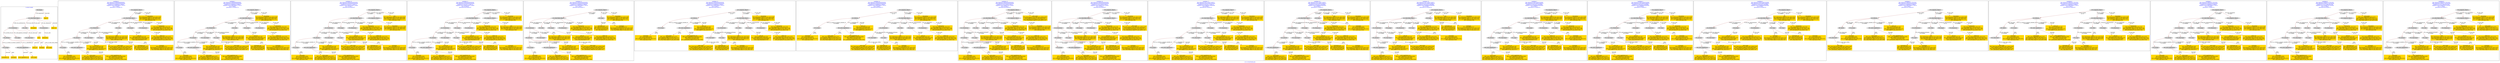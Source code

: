 digraph n0 {
fontcolor="blue"
remincross="true"
label="s12-s-19-artworks.json"
subgraph cluster_0 {
label="1-correct model"
n2[style="filled",color="white",fillcolor="lightgray",label="E12_Production1"];
n3[style="filled",color="white",fillcolor="lightgray",label="E21_Person1"];
n4[style="filled",color="white",fillcolor="lightgray",label="E55_Type1"];
n5[style="filled",color="white",fillcolor="lightgray",label="E52_Time-Span1"];
n6[style="filled",color="white",fillcolor="lightgray",label="E74_Group1"];
n7[style="filled",color="white",fillcolor="lightgray",label="E82_Actor_Appellation1"];
n8[shape="plaintext",style="filled",fillcolor="gold",label="artist_uri"];
n9[style="filled",color="white",fillcolor="lightgray",label="E22_Man-Made_Object1"];
n10[style="filled",color="white",fillcolor="lightgray",label="E35_Title1"];
n11[shape="plaintext",style="filled",fillcolor="gold",label="description"];
n12[style="filled",color="white",fillcolor="lightgray",label="E54_Dimension1"];
n13[shape="plaintext",style="filled",fillcolor="gold",label="object_uri"];
n14[shape="plaintext",style="filled",fillcolor="gold",label="title"];
n15[style="filled",color="white",fillcolor="lightgray",label="E38_Image1"];
n16[shape="plaintext",style="filled",fillcolor="gold",label="img_url"];
n17[shape="plaintext",style="filled",fillcolor="gold",label="date_made"];
n18[shape="plaintext",style="filled",fillcolor="gold",label="dimensions"];
n19[shape="plaintext",style="filled",fillcolor="gold",label="technique"];
n20[shape="plaintext",style="filled",fillcolor="gold",label="nationality_uri"];
n21[shape="plaintext",style="filled",fillcolor="gold",label="nationality"];
n22[shape="plaintext",style="filled",fillcolor="gold",label="artist_appellation_uri"];
n23[shape="plaintext",style="filled",fillcolor="gold",label="artist_name"];
}
subgraph cluster_1 {
label="candidate 0\nlink coherence:0.9090909090909091\nnode coherence:0.9545454545454546\nconfidence:0.42689846147389626\nmapping score:0.48825908311756133\ncost:21.99904\n-precision:0.73-recall:0.76"
n25[style="filled",color="white",fillcolor="lightgray",label="E12_Production1"];
n26[style="filled",color="white",fillcolor="lightgray",label="E21_Person1"];
n27[style="filled",color="white",fillcolor="lightgray",label="E52_Time-Span2"];
n28[style="filled",color="white",fillcolor="lightgray",label="E55_Type1"];
n29[style="filled",color="white",fillcolor="lightgray",label="E74_Group1"];
n30[style="filled",color="white",fillcolor="lightgray",label="E82_Actor_Appellation1"];
n31[style="filled",color="white",fillcolor="lightgray",label="E22_Man-Made_Object1"];
n32[style="filled",color="white",fillcolor="lightgray",label="E35_Title1"];
n33[style="filled",color="white",fillcolor="lightgray",label="E38_Image1"];
n34[style="filled",color="white",fillcolor="lightgray",label="E54_Dimension1"];
n35[style="filled",color="white",fillcolor="lightgray",label="E33_Linguistic_Object2"];
n36[shape="plaintext",style="filled",fillcolor="gold",label="nationality_uri\n[E55_Type,classLink,0.318]\n[E57_Material,classLink,0.3]\n[E74_Group,classLink,0.289]\n[E55_Type,label,0.092]"];
n37[shape="plaintext",style="filled",fillcolor="gold",label="nationality\n[E74_Group,label,0.604]\n[E74_Group,classLink,0.3]\n[E33_Linguistic_Object,P3_has_note,0.052]\n[E55_Type,label,0.044]"];
n38[shape="plaintext",style="filled",fillcolor="gold",label="technique\n[E55_Type,label,0.371]\n[E29_Design_or_Procedure,P3_has_note,0.307]\n[E73_Information_Object,P3_has_note,0.162]\n[E22_Man-Made_Object,P3_has_note,0.16]"];
n39[shape="plaintext",style="filled",fillcolor="gold",label="artist_uri\n[E21_Person,classLink,0.38]\n[E39_Actor,classLink,0.356]\n[E82_Actor_Appellation,classLink,0.247]\n[E30_Right,P3_has_note,0.017]"];
n40[shape="plaintext",style="filled",fillcolor="gold",label="artist_name\n[E82_Actor_Appellation,label,0.457]\n[E33_Linguistic_Object,P3_has_note,0.257]\n[E73_Information_Object,P3_has_note,0.22]\n[E22_Man-Made_Object,P3_has_note,0.066]"];
n41[shape="plaintext",style="filled",fillcolor="gold",label="description\n[E73_Information_Object,P3_has_note,0.338]\n[E33_Linguistic_Object,P3_has_note,0.301]\n[E22_Man-Made_Object,P3_has_note,0.281]\n[E35_Title,label,0.08]"];
n42[shape="plaintext",style="filled",fillcolor="gold",label="object_uri\n[E54_Dimension,P3_has_note,0.475]\n[E22_Man-Made_Object,P3_has_note,0.187]\n[E73_Information_Object,P3_has_note,0.182]\n[E34_Inscription,P3_has_note,0.156]"];
n43[shape="plaintext",style="filled",fillcolor="gold",label="artist_appellation_uri\n[E82_Actor_Appellation,classLink,0.894]\n[E21_Person,classLink,0.052]\n[E39_Actor,classLink,0.049]\n[E73_Information_Object,P3_has_note,0.004]"];
n44[shape="plaintext",style="filled",fillcolor="gold",label="dimensions\n[E54_Dimension,P3_has_note,0.54]\n[E22_Man-Made_Object,P3_has_note,0.174]\n[E73_Information_Object,P3_has_note,0.148]\n[E34_Inscription,P3_has_note,0.138]"];
n45[shape="plaintext",style="filled",fillcolor="gold",label="date_made\n[E52_Time-Span,P82_at_some_time_within,0.362]\n[E33_Linguistic_Object,P3_has_note,0.282]\n[E52_Time-Span,P82a_begin_of_the_begin,0.179]\n[E73_Information_Object,P3_has_note,0.176]"];
n46[shape="plaintext",style="filled",fillcolor="gold",label="title\n[E73_Information_Object,P3_has_note,0.301]\n[E22_Man-Made_Object,P3_has_note,0.264]\n[E33_Linguistic_Object,P3_has_note,0.237]\n[E35_Title,label,0.198]"];
n47[shape="plaintext",style="filled",fillcolor="gold",label="img_url\n[E38_Image,classLink,0.59]\n[E22_Man-Made_Object,classLink,0.235]\n[E78_Collection,classLink,0.096]\n[E40_Legal_Body,label,0.079]"];
}
subgraph cluster_2 {
label="candidate 1\nlink coherence:0.9090909090909091\nnode coherence:0.9545454545454546\nconfidence:0.42689846147389626\nmapping score:0.48825908311756133\ncost:21.99905\n-precision:0.73-recall:0.76"
n49[style="filled",color="white",fillcolor="lightgray",label="E12_Production1"];
n50[style="filled",color="white",fillcolor="lightgray",label="E21_Person1"];
n51[style="filled",color="white",fillcolor="lightgray",label="E52_Time-Span2"];
n52[style="filled",color="white",fillcolor="lightgray",label="E55_Type1"];
n53[style="filled",color="white",fillcolor="lightgray",label="E74_Group1"];
n54[style="filled",color="white",fillcolor="lightgray",label="E82_Actor_Appellation1"];
n55[style="filled",color="white",fillcolor="lightgray",label="E22_Man-Made_Object1"];
n56[style="filled",color="white",fillcolor="lightgray",label="E35_Title1"];
n57[style="filled",color="white",fillcolor="lightgray",label="E38_Image1"];
n58[style="filled",color="white",fillcolor="lightgray",label="E54_Dimension1"];
n59[style="filled",color="white",fillcolor="lightgray",label="E33_Linguistic_Object1"];
n60[shape="plaintext",style="filled",fillcolor="gold",label="nationality_uri\n[E55_Type,classLink,0.318]\n[E57_Material,classLink,0.3]\n[E74_Group,classLink,0.289]\n[E55_Type,label,0.092]"];
n61[shape="plaintext",style="filled",fillcolor="gold",label="nationality\n[E74_Group,label,0.604]\n[E74_Group,classLink,0.3]\n[E33_Linguistic_Object,P3_has_note,0.052]\n[E55_Type,label,0.044]"];
n62[shape="plaintext",style="filled",fillcolor="gold",label="technique\n[E55_Type,label,0.371]\n[E29_Design_or_Procedure,P3_has_note,0.307]\n[E73_Information_Object,P3_has_note,0.162]\n[E22_Man-Made_Object,P3_has_note,0.16]"];
n63[shape="plaintext",style="filled",fillcolor="gold",label="description\n[E73_Information_Object,P3_has_note,0.338]\n[E33_Linguistic_Object,P3_has_note,0.301]\n[E22_Man-Made_Object,P3_has_note,0.281]\n[E35_Title,label,0.08]"];
n64[shape="plaintext",style="filled",fillcolor="gold",label="artist_uri\n[E21_Person,classLink,0.38]\n[E39_Actor,classLink,0.356]\n[E82_Actor_Appellation,classLink,0.247]\n[E30_Right,P3_has_note,0.017]"];
n65[shape="plaintext",style="filled",fillcolor="gold",label="artist_name\n[E82_Actor_Appellation,label,0.457]\n[E33_Linguistic_Object,P3_has_note,0.257]\n[E73_Information_Object,P3_has_note,0.22]\n[E22_Man-Made_Object,P3_has_note,0.066]"];
n66[shape="plaintext",style="filled",fillcolor="gold",label="object_uri\n[E54_Dimension,P3_has_note,0.475]\n[E22_Man-Made_Object,P3_has_note,0.187]\n[E73_Information_Object,P3_has_note,0.182]\n[E34_Inscription,P3_has_note,0.156]"];
n67[shape="plaintext",style="filled",fillcolor="gold",label="artist_appellation_uri\n[E82_Actor_Appellation,classLink,0.894]\n[E21_Person,classLink,0.052]\n[E39_Actor,classLink,0.049]\n[E73_Information_Object,P3_has_note,0.004]"];
n68[shape="plaintext",style="filled",fillcolor="gold",label="dimensions\n[E54_Dimension,P3_has_note,0.54]\n[E22_Man-Made_Object,P3_has_note,0.174]\n[E73_Information_Object,P3_has_note,0.148]\n[E34_Inscription,P3_has_note,0.138]"];
n69[shape="plaintext",style="filled",fillcolor="gold",label="date_made\n[E52_Time-Span,P82_at_some_time_within,0.362]\n[E33_Linguistic_Object,P3_has_note,0.282]\n[E52_Time-Span,P82a_begin_of_the_begin,0.179]\n[E73_Information_Object,P3_has_note,0.176]"];
n70[shape="plaintext",style="filled",fillcolor="gold",label="title\n[E73_Information_Object,P3_has_note,0.301]\n[E22_Man-Made_Object,P3_has_note,0.264]\n[E33_Linguistic_Object,P3_has_note,0.237]\n[E35_Title,label,0.198]"];
n71[shape="plaintext",style="filled",fillcolor="gold",label="img_url\n[E38_Image,classLink,0.59]\n[E22_Man-Made_Object,classLink,0.235]\n[E78_Collection,classLink,0.096]\n[E40_Legal_Body,label,0.079]"];
}
subgraph cluster_3 {
label="candidate 10\nlink coherence:0.8636363636363636\nnode coherence:0.9545454545454546\nconfidence:0.4301467272380715\nmapping score:0.48934183837228645\ncost:120.99917\n-precision:0.64-recall:0.67"
n73[style="filled",color="white",fillcolor="lightgray",label="E12_Production1"];
n74[style="filled",color="white",fillcolor="lightgray",label="E21_Person1"];
n75[style="filled",color="white",fillcolor="lightgray",label="E52_Time-Span2"];
n76[style="filled",color="white",fillcolor="lightgray",label="E55_Type1"];
n77[style="filled",color="white",fillcolor="lightgray",label="E74_Group1"];
n78[style="filled",color="white",fillcolor="lightgray",label="E82_Actor_Appellation1"];
n79[style="filled",color="white",fillcolor="lightgray",label="E22_Man-Made_Object1"];
n80[style="filled",color="white",fillcolor="lightgray",label="E38_Image1"];
n81[style="filled",color="white",fillcolor="lightgray",label="E54_Dimension1"];
n82[style="filled",color="white",fillcolor="lightgray",label="E33_Linguistic_Object2"];
n83[style="filled",color="white",fillcolor="lightgray",label="E33_Linguistic_Object1"];
n84[shape="plaintext",style="filled",fillcolor="gold",label="nationality_uri\n[E55_Type,classLink,0.318]\n[E57_Material,classLink,0.3]\n[E74_Group,classLink,0.289]\n[E55_Type,label,0.092]"];
n85[shape="plaintext",style="filled",fillcolor="gold",label="nationality\n[E74_Group,label,0.604]\n[E74_Group,classLink,0.3]\n[E33_Linguistic_Object,P3_has_note,0.052]\n[E55_Type,label,0.044]"];
n86[shape="plaintext",style="filled",fillcolor="gold",label="technique\n[E55_Type,label,0.371]\n[E29_Design_or_Procedure,P3_has_note,0.307]\n[E73_Information_Object,P3_has_note,0.162]\n[E22_Man-Made_Object,P3_has_note,0.16]"];
n87[shape="plaintext",style="filled",fillcolor="gold",label="description\n[E73_Information_Object,P3_has_note,0.338]\n[E33_Linguistic_Object,P3_has_note,0.301]\n[E22_Man-Made_Object,P3_has_note,0.281]\n[E35_Title,label,0.08]"];
n88[shape="plaintext",style="filled",fillcolor="gold",label="artist_uri\n[E21_Person,classLink,0.38]\n[E39_Actor,classLink,0.356]\n[E82_Actor_Appellation,classLink,0.247]\n[E30_Right,P3_has_note,0.017]"];
n89[shape="plaintext",style="filled",fillcolor="gold",label="artist_name\n[E82_Actor_Appellation,label,0.457]\n[E33_Linguistic_Object,P3_has_note,0.257]\n[E73_Information_Object,P3_has_note,0.22]\n[E22_Man-Made_Object,P3_has_note,0.066]"];
n90[shape="plaintext",style="filled",fillcolor="gold",label="title\n[E73_Information_Object,P3_has_note,0.301]\n[E22_Man-Made_Object,P3_has_note,0.264]\n[E33_Linguistic_Object,P3_has_note,0.237]\n[E35_Title,label,0.198]"];
n91[shape="plaintext",style="filled",fillcolor="gold",label="object_uri\n[E54_Dimension,P3_has_note,0.475]\n[E22_Man-Made_Object,P3_has_note,0.187]\n[E73_Information_Object,P3_has_note,0.182]\n[E34_Inscription,P3_has_note,0.156]"];
n92[shape="plaintext",style="filled",fillcolor="gold",label="artist_appellation_uri\n[E82_Actor_Appellation,classLink,0.894]\n[E21_Person,classLink,0.052]\n[E39_Actor,classLink,0.049]\n[E73_Information_Object,P3_has_note,0.004]"];
n93[shape="plaintext",style="filled",fillcolor="gold",label="dimensions\n[E54_Dimension,P3_has_note,0.54]\n[E22_Man-Made_Object,P3_has_note,0.174]\n[E73_Information_Object,P3_has_note,0.148]\n[E34_Inscription,P3_has_note,0.138]"];
n94[shape="plaintext",style="filled",fillcolor="gold",label="date_made\n[E52_Time-Span,P82_at_some_time_within,0.362]\n[E33_Linguistic_Object,P3_has_note,0.282]\n[E52_Time-Span,P82a_begin_of_the_begin,0.179]\n[E73_Information_Object,P3_has_note,0.176]"];
n95[shape="plaintext",style="filled",fillcolor="gold",label="img_url\n[E38_Image,classLink,0.59]\n[E22_Man-Made_Object,classLink,0.235]\n[E78_Collection,classLink,0.096]\n[E40_Legal_Body,label,0.079]"];
}
subgraph cluster_4 {
label="candidate 11\nlink coherence:0.8636363636363636\nnode coherence:0.9545454545454546\nconfidence:0.4301467272380715\nmapping score:0.48934183837228645\ncost:120.99918\n-precision:0.64-recall:0.67"
n97[style="filled",color="white",fillcolor="lightgray",label="E12_Production1"];
n98[style="filled",color="white",fillcolor="lightgray",label="E21_Person1"];
n99[style="filled",color="white",fillcolor="lightgray",label="E52_Time-Span2"];
n100[style="filled",color="white",fillcolor="lightgray",label="E55_Type1"];
n101[style="filled",color="white",fillcolor="lightgray",label="E74_Group1"];
n102[style="filled",color="white",fillcolor="lightgray",label="E82_Actor_Appellation1"];
n103[style="filled",color="white",fillcolor="lightgray",label="E22_Man-Made_Object1"];
n104[style="filled",color="white",fillcolor="lightgray",label="E38_Image1"];
n105[style="filled",color="white",fillcolor="lightgray",label="E54_Dimension1"];
n106[style="filled",color="white",fillcolor="lightgray",label="E33_Linguistic_Object1"];
n107[style="filled",color="white",fillcolor="lightgray",label="E33_Linguistic_Object2"];
n108[shape="plaintext",style="filled",fillcolor="gold",label="nationality_uri\n[E55_Type,classLink,0.318]\n[E57_Material,classLink,0.3]\n[E74_Group,classLink,0.289]\n[E55_Type,label,0.092]"];
n109[shape="plaintext",style="filled",fillcolor="gold",label="nationality\n[E74_Group,label,0.604]\n[E74_Group,classLink,0.3]\n[E33_Linguistic_Object,P3_has_note,0.052]\n[E55_Type,label,0.044]"];
n110[shape="plaintext",style="filled",fillcolor="gold",label="technique\n[E55_Type,label,0.371]\n[E29_Design_or_Procedure,P3_has_note,0.307]\n[E73_Information_Object,P3_has_note,0.162]\n[E22_Man-Made_Object,P3_has_note,0.16]"];
n111[shape="plaintext",style="filled",fillcolor="gold",label="description\n[E73_Information_Object,P3_has_note,0.338]\n[E33_Linguistic_Object,P3_has_note,0.301]\n[E22_Man-Made_Object,P3_has_note,0.281]\n[E35_Title,label,0.08]"];
n112[shape="plaintext",style="filled",fillcolor="gold",label="artist_uri\n[E21_Person,classLink,0.38]\n[E39_Actor,classLink,0.356]\n[E82_Actor_Appellation,classLink,0.247]\n[E30_Right,P3_has_note,0.017]"];
n113[shape="plaintext",style="filled",fillcolor="gold",label="artist_name\n[E82_Actor_Appellation,label,0.457]\n[E33_Linguistic_Object,P3_has_note,0.257]\n[E73_Information_Object,P3_has_note,0.22]\n[E22_Man-Made_Object,P3_has_note,0.066]"];
n114[shape="plaintext",style="filled",fillcolor="gold",label="title\n[E73_Information_Object,P3_has_note,0.301]\n[E22_Man-Made_Object,P3_has_note,0.264]\n[E33_Linguistic_Object,P3_has_note,0.237]\n[E35_Title,label,0.198]"];
n115[shape="plaintext",style="filled",fillcolor="gold",label="object_uri\n[E54_Dimension,P3_has_note,0.475]\n[E22_Man-Made_Object,P3_has_note,0.187]\n[E73_Information_Object,P3_has_note,0.182]\n[E34_Inscription,P3_has_note,0.156]"];
n116[shape="plaintext",style="filled",fillcolor="gold",label="artist_appellation_uri\n[E82_Actor_Appellation,classLink,0.894]\n[E21_Person,classLink,0.052]\n[E39_Actor,classLink,0.049]\n[E73_Information_Object,P3_has_note,0.004]"];
n117[shape="plaintext",style="filled",fillcolor="gold",label="dimensions\n[E54_Dimension,P3_has_note,0.54]\n[E22_Man-Made_Object,P3_has_note,0.174]\n[E73_Information_Object,P3_has_note,0.148]\n[E34_Inscription,P3_has_note,0.138]"];
n118[shape="plaintext",style="filled",fillcolor="gold",label="date_made\n[E52_Time-Span,P82_at_some_time_within,0.362]\n[E33_Linguistic_Object,P3_has_note,0.282]\n[E52_Time-Span,P82a_begin_of_the_begin,0.179]\n[E73_Information_Object,P3_has_note,0.176]"];
n119[shape="plaintext",style="filled",fillcolor="gold",label="img_url\n[E38_Image,classLink,0.59]\n[E22_Man-Made_Object,classLink,0.235]\n[E78_Collection,classLink,0.096]\n[E40_Legal_Body,label,0.079]"];
}
subgraph cluster_5 {
label="candidate 12\nlink coherence:0.8636363636363636\nnode coherence:0.9545454545454546\nconfidence:0.42689846147389626\nmapping score:0.48825908311756133\ncost:21.99912\n-precision:0.68-recall:0.71"
n121[style="filled",color="white",fillcolor="lightgray",label="E12_Production1"];
n122[style="filled",color="white",fillcolor="lightgray",label="E21_Person1"];
n123[style="filled",color="white",fillcolor="lightgray",label="E52_Time-Span2"];
n124[style="filled",color="white",fillcolor="lightgray",label="E74_Group1"];
n125[style="filled",color="white",fillcolor="lightgray",label="E82_Actor_Appellation1"];
n126[style="filled",color="white",fillcolor="lightgray",label="E22_Man-Made_Object1"];
n127[style="filled",color="white",fillcolor="lightgray",label="E35_Title1"];
n128[style="filled",color="white",fillcolor="lightgray",label="E38_Image1"];
n129[style="filled",color="white",fillcolor="lightgray",label="E54_Dimension1"];
n130[style="filled",color="white",fillcolor="lightgray",label="E33_Linguistic_Object2"];
n131[style="filled",color="white",fillcolor="lightgray",label="E55_Type1"];
n132[shape="plaintext",style="filled",fillcolor="gold",label="nationality_uri\n[E55_Type,classLink,0.318]\n[E57_Material,classLink,0.3]\n[E74_Group,classLink,0.289]\n[E55_Type,label,0.092]"];
n133[shape="plaintext",style="filled",fillcolor="gold",label="nationality\n[E74_Group,label,0.604]\n[E74_Group,classLink,0.3]\n[E33_Linguistic_Object,P3_has_note,0.052]\n[E55_Type,label,0.044]"];
n134[shape="plaintext",style="filled",fillcolor="gold",label="technique\n[E55_Type,label,0.371]\n[E29_Design_or_Procedure,P3_has_note,0.307]\n[E73_Information_Object,P3_has_note,0.162]\n[E22_Man-Made_Object,P3_has_note,0.16]"];
n135[shape="plaintext",style="filled",fillcolor="gold",label="artist_uri\n[E21_Person,classLink,0.38]\n[E39_Actor,classLink,0.356]\n[E82_Actor_Appellation,classLink,0.247]\n[E30_Right,P3_has_note,0.017]"];
n136[shape="plaintext",style="filled",fillcolor="gold",label="artist_name\n[E82_Actor_Appellation,label,0.457]\n[E33_Linguistic_Object,P3_has_note,0.257]\n[E73_Information_Object,P3_has_note,0.22]\n[E22_Man-Made_Object,P3_has_note,0.066]"];
n137[shape="plaintext",style="filled",fillcolor="gold",label="description\n[E73_Information_Object,P3_has_note,0.338]\n[E33_Linguistic_Object,P3_has_note,0.301]\n[E22_Man-Made_Object,P3_has_note,0.281]\n[E35_Title,label,0.08]"];
n138[shape="plaintext",style="filled",fillcolor="gold",label="object_uri\n[E54_Dimension,P3_has_note,0.475]\n[E22_Man-Made_Object,P3_has_note,0.187]\n[E73_Information_Object,P3_has_note,0.182]\n[E34_Inscription,P3_has_note,0.156]"];
n139[shape="plaintext",style="filled",fillcolor="gold",label="artist_appellation_uri\n[E82_Actor_Appellation,classLink,0.894]\n[E21_Person,classLink,0.052]\n[E39_Actor,classLink,0.049]\n[E73_Information_Object,P3_has_note,0.004]"];
n140[shape="plaintext",style="filled",fillcolor="gold",label="dimensions\n[E54_Dimension,P3_has_note,0.54]\n[E22_Man-Made_Object,P3_has_note,0.174]\n[E73_Information_Object,P3_has_note,0.148]\n[E34_Inscription,P3_has_note,0.138]"];
n141[shape="plaintext",style="filled",fillcolor="gold",label="date_made\n[E52_Time-Span,P82_at_some_time_within,0.362]\n[E33_Linguistic_Object,P3_has_note,0.282]\n[E52_Time-Span,P82a_begin_of_the_begin,0.179]\n[E73_Information_Object,P3_has_note,0.176]"];
n142[shape="plaintext",style="filled",fillcolor="gold",label="title\n[E73_Information_Object,P3_has_note,0.301]\n[E22_Man-Made_Object,P3_has_note,0.264]\n[E33_Linguistic_Object,P3_has_note,0.237]\n[E35_Title,label,0.198]"];
n143[shape="plaintext",style="filled",fillcolor="gold",label="img_url\n[E38_Image,classLink,0.59]\n[E22_Man-Made_Object,classLink,0.235]\n[E78_Collection,classLink,0.096]\n[E40_Legal_Body,label,0.079]"];
}
subgraph cluster_6 {
label="candidate 13\nlink coherence:0.8636363636363636\nnode coherence:0.9545454545454546\nconfidence:0.42689846147389626\nmapping score:0.48825908311756133\ncost:21.99918\n-precision:0.68-recall:0.71"
n145[style="filled",color="white",fillcolor="lightgray",label="E12_Production1"];
n146[style="filled",color="white",fillcolor="lightgray",label="E52_Time-Span2"];
n147[style="filled",color="white",fillcolor="lightgray",label="E55_Type1"];
n148[style="filled",color="white",fillcolor="lightgray",label="E21_Person1"];
n149[style="filled",color="white",fillcolor="lightgray",label="E74_Group1"];
n150[style="filled",color="white",fillcolor="lightgray",label="E82_Actor_Appellation1"];
n151[style="filled",color="white",fillcolor="lightgray",label="E22_Man-Made_Object1"];
n152[style="filled",color="white",fillcolor="lightgray",label="E35_Title1"];
n153[style="filled",color="white",fillcolor="lightgray",label="E38_Image1"];
n154[style="filled",color="white",fillcolor="lightgray",label="E54_Dimension1"];
n155[style="filled",color="white",fillcolor="lightgray",label="E33_Linguistic_Object2"];
n156[shape="plaintext",style="filled",fillcolor="gold",label="nationality_uri\n[E55_Type,classLink,0.318]\n[E57_Material,classLink,0.3]\n[E74_Group,classLink,0.289]\n[E55_Type,label,0.092]"];
n157[shape="plaintext",style="filled",fillcolor="gold",label="nationality\n[E74_Group,label,0.604]\n[E74_Group,classLink,0.3]\n[E33_Linguistic_Object,P3_has_note,0.052]\n[E55_Type,label,0.044]"];
n158[shape="plaintext",style="filled",fillcolor="gold",label="technique\n[E55_Type,label,0.371]\n[E29_Design_or_Procedure,P3_has_note,0.307]\n[E73_Information_Object,P3_has_note,0.162]\n[E22_Man-Made_Object,P3_has_note,0.16]"];
n159[shape="plaintext",style="filled",fillcolor="gold",label="artist_uri\n[E21_Person,classLink,0.38]\n[E39_Actor,classLink,0.356]\n[E82_Actor_Appellation,classLink,0.247]\n[E30_Right,P3_has_note,0.017]"];
n160[shape="plaintext",style="filled",fillcolor="gold",label="artist_name\n[E82_Actor_Appellation,label,0.457]\n[E33_Linguistic_Object,P3_has_note,0.257]\n[E73_Information_Object,P3_has_note,0.22]\n[E22_Man-Made_Object,P3_has_note,0.066]"];
n161[shape="plaintext",style="filled",fillcolor="gold",label="description\n[E73_Information_Object,P3_has_note,0.338]\n[E33_Linguistic_Object,P3_has_note,0.301]\n[E22_Man-Made_Object,P3_has_note,0.281]\n[E35_Title,label,0.08]"];
n162[shape="plaintext",style="filled",fillcolor="gold",label="object_uri\n[E54_Dimension,P3_has_note,0.475]\n[E22_Man-Made_Object,P3_has_note,0.187]\n[E73_Information_Object,P3_has_note,0.182]\n[E34_Inscription,P3_has_note,0.156]"];
n163[shape="plaintext",style="filled",fillcolor="gold",label="artist_appellation_uri\n[E82_Actor_Appellation,classLink,0.894]\n[E21_Person,classLink,0.052]\n[E39_Actor,classLink,0.049]\n[E73_Information_Object,P3_has_note,0.004]"];
n164[shape="plaintext",style="filled",fillcolor="gold",label="dimensions\n[E54_Dimension,P3_has_note,0.54]\n[E22_Man-Made_Object,P3_has_note,0.174]\n[E73_Information_Object,P3_has_note,0.148]\n[E34_Inscription,P3_has_note,0.138]"];
n165[shape="plaintext",style="filled",fillcolor="gold",label="date_made\n[E52_Time-Span,P82_at_some_time_within,0.362]\n[E33_Linguistic_Object,P3_has_note,0.282]\n[E52_Time-Span,P82a_begin_of_the_begin,0.179]\n[E73_Information_Object,P3_has_note,0.176]"];
n166[shape="plaintext",style="filled",fillcolor="gold",label="title\n[E73_Information_Object,P3_has_note,0.301]\n[E22_Man-Made_Object,P3_has_note,0.264]\n[E33_Linguistic_Object,P3_has_note,0.237]\n[E35_Title,label,0.198]"];
n167[shape="plaintext",style="filled",fillcolor="gold",label="img_url\n[E38_Image,classLink,0.59]\n[E22_Man-Made_Object,classLink,0.235]\n[E78_Collection,classLink,0.096]\n[E40_Legal_Body,label,0.079]"];
}
subgraph cluster_7 {
label="candidate 14\nlink coherence:0.8636363636363636\nnode coherence:0.9545454545454546\nconfidence:0.42689846147389626\nmapping score:0.48825908311756133\ncost:21.99919\n-precision:0.68-recall:0.71"
n169[style="filled",color="white",fillcolor="lightgray",label="E12_Production1"];
n170[style="filled",color="white",fillcolor="lightgray",label="E52_Time-Span2"];
n171[style="filled",color="white",fillcolor="lightgray",label="E55_Type1"];
n172[style="filled",color="white",fillcolor="lightgray",label="E21_Person1"];
n173[style="filled",color="white",fillcolor="lightgray",label="E74_Group1"];
n174[style="filled",color="white",fillcolor="lightgray",label="E82_Actor_Appellation1"];
n175[style="filled",color="white",fillcolor="lightgray",label="E22_Man-Made_Object1"];
n176[style="filled",color="white",fillcolor="lightgray",label="E35_Title1"];
n177[style="filled",color="white",fillcolor="lightgray",label="E38_Image1"];
n178[style="filled",color="white",fillcolor="lightgray",label="E54_Dimension1"];
n179[style="filled",color="white",fillcolor="lightgray",label="E33_Linguistic_Object1"];
n180[shape="plaintext",style="filled",fillcolor="gold",label="nationality_uri\n[E55_Type,classLink,0.318]\n[E57_Material,classLink,0.3]\n[E74_Group,classLink,0.289]\n[E55_Type,label,0.092]"];
n181[shape="plaintext",style="filled",fillcolor="gold",label="nationality\n[E74_Group,label,0.604]\n[E74_Group,classLink,0.3]\n[E33_Linguistic_Object,P3_has_note,0.052]\n[E55_Type,label,0.044]"];
n182[shape="plaintext",style="filled",fillcolor="gold",label="technique\n[E55_Type,label,0.371]\n[E29_Design_or_Procedure,P3_has_note,0.307]\n[E73_Information_Object,P3_has_note,0.162]\n[E22_Man-Made_Object,P3_has_note,0.16]"];
n183[shape="plaintext",style="filled",fillcolor="gold",label="description\n[E73_Information_Object,P3_has_note,0.338]\n[E33_Linguistic_Object,P3_has_note,0.301]\n[E22_Man-Made_Object,P3_has_note,0.281]\n[E35_Title,label,0.08]"];
n184[shape="plaintext",style="filled",fillcolor="gold",label="artist_uri\n[E21_Person,classLink,0.38]\n[E39_Actor,classLink,0.356]\n[E82_Actor_Appellation,classLink,0.247]\n[E30_Right,P3_has_note,0.017]"];
n185[shape="plaintext",style="filled",fillcolor="gold",label="artist_name\n[E82_Actor_Appellation,label,0.457]\n[E33_Linguistic_Object,P3_has_note,0.257]\n[E73_Information_Object,P3_has_note,0.22]\n[E22_Man-Made_Object,P3_has_note,0.066]"];
n186[shape="plaintext",style="filled",fillcolor="gold",label="object_uri\n[E54_Dimension,P3_has_note,0.475]\n[E22_Man-Made_Object,P3_has_note,0.187]\n[E73_Information_Object,P3_has_note,0.182]\n[E34_Inscription,P3_has_note,0.156]"];
n187[shape="plaintext",style="filled",fillcolor="gold",label="artist_appellation_uri\n[E82_Actor_Appellation,classLink,0.894]\n[E21_Person,classLink,0.052]\n[E39_Actor,classLink,0.049]\n[E73_Information_Object,P3_has_note,0.004]"];
n188[shape="plaintext",style="filled",fillcolor="gold",label="dimensions\n[E54_Dimension,P3_has_note,0.54]\n[E22_Man-Made_Object,P3_has_note,0.174]\n[E73_Information_Object,P3_has_note,0.148]\n[E34_Inscription,P3_has_note,0.138]"];
n189[shape="plaintext",style="filled",fillcolor="gold",label="date_made\n[E52_Time-Span,P82_at_some_time_within,0.362]\n[E33_Linguistic_Object,P3_has_note,0.282]\n[E52_Time-Span,P82a_begin_of_the_begin,0.179]\n[E73_Information_Object,P3_has_note,0.176]"];
n190[shape="plaintext",style="filled",fillcolor="gold",label="title\n[E73_Information_Object,P3_has_note,0.301]\n[E22_Man-Made_Object,P3_has_note,0.264]\n[E33_Linguistic_Object,P3_has_note,0.237]\n[E35_Title,label,0.198]"];
n191[shape="plaintext",style="filled",fillcolor="gold",label="img_url\n[E38_Image,classLink,0.59]\n[E22_Man-Made_Object,classLink,0.235]\n[E78_Collection,classLink,0.096]\n[E40_Legal_Body,label,0.079]"];
}
subgraph cluster_8 {
label="candidate 15\nlink coherence:0.8636363636363636\nnode coherence:0.9545454545454546\nconfidence:0.42021584032169573\nmapping score:0.4860315427334945\ncost:120.99913\n-precision:0.64-recall:0.67"
n193[style="filled",color="white",fillcolor="lightgray",label="E12_Production1"];
n194[style="filled",color="white",fillcolor="lightgray",label="E21_Person1"];
n195[style="filled",color="white",fillcolor="lightgray",label="E55_Type1"];
n196[style="filled",color="white",fillcolor="lightgray",label="E74_Group1"];
n197[style="filled",color="white",fillcolor="lightgray",label="E82_Actor_Appellation1"];
n198[style="filled",color="white",fillcolor="lightgray",label="E22_Man-Made_Object1"];
n199[style="filled",color="white",fillcolor="lightgray",label="E35_Title1"];
n200[style="filled",color="white",fillcolor="lightgray",label="E38_Image1"];
n201[style="filled",color="white",fillcolor="lightgray",label="E54_Dimension1"];
n202[style="filled",color="white",fillcolor="lightgray",label="E33_Linguistic_Object2"];
n203[style="filled",color="white",fillcolor="lightgray",label="E33_Linguistic_Object1"];
n204[shape="plaintext",style="filled",fillcolor="gold",label="nationality_uri\n[E55_Type,classLink,0.318]\n[E57_Material,classLink,0.3]\n[E74_Group,classLink,0.289]\n[E55_Type,label,0.092]"];
n205[shape="plaintext",style="filled",fillcolor="gold",label="nationality\n[E74_Group,label,0.604]\n[E74_Group,classLink,0.3]\n[E33_Linguistic_Object,P3_has_note,0.052]\n[E55_Type,label,0.044]"];
n206[shape="plaintext",style="filled",fillcolor="gold",label="technique\n[E55_Type,label,0.371]\n[E29_Design_or_Procedure,P3_has_note,0.307]\n[E73_Information_Object,P3_has_note,0.162]\n[E22_Man-Made_Object,P3_has_note,0.16]"];
n207[shape="plaintext",style="filled",fillcolor="gold",label="description\n[E73_Information_Object,P3_has_note,0.338]\n[E33_Linguistic_Object,P3_has_note,0.301]\n[E22_Man-Made_Object,P3_has_note,0.281]\n[E35_Title,label,0.08]"];
n208[shape="plaintext",style="filled",fillcolor="gold",label="artist_uri\n[E21_Person,classLink,0.38]\n[E39_Actor,classLink,0.356]\n[E82_Actor_Appellation,classLink,0.247]\n[E30_Right,P3_has_note,0.017]"];
n209[shape="plaintext",style="filled",fillcolor="gold",label="artist_name\n[E82_Actor_Appellation,label,0.457]\n[E33_Linguistic_Object,P3_has_note,0.257]\n[E73_Information_Object,P3_has_note,0.22]\n[E22_Man-Made_Object,P3_has_note,0.066]"];
n210[shape="plaintext",style="filled",fillcolor="gold",label="date_made\n[E52_Time-Span,P82_at_some_time_within,0.362]\n[E33_Linguistic_Object,P3_has_note,0.282]\n[E52_Time-Span,P82a_begin_of_the_begin,0.179]\n[E73_Information_Object,P3_has_note,0.176]"];
n211[shape="plaintext",style="filled",fillcolor="gold",label="object_uri\n[E54_Dimension,P3_has_note,0.475]\n[E22_Man-Made_Object,P3_has_note,0.187]\n[E73_Information_Object,P3_has_note,0.182]\n[E34_Inscription,P3_has_note,0.156]"];
n212[shape="plaintext",style="filled",fillcolor="gold",label="artist_appellation_uri\n[E82_Actor_Appellation,classLink,0.894]\n[E21_Person,classLink,0.052]\n[E39_Actor,classLink,0.049]\n[E73_Information_Object,P3_has_note,0.004]"];
n213[shape="plaintext",style="filled",fillcolor="gold",label="dimensions\n[E54_Dimension,P3_has_note,0.54]\n[E22_Man-Made_Object,P3_has_note,0.174]\n[E73_Information_Object,P3_has_note,0.148]\n[E34_Inscription,P3_has_note,0.138]"];
n214[shape="plaintext",style="filled",fillcolor="gold",label="title\n[E73_Information_Object,P3_has_note,0.301]\n[E22_Man-Made_Object,P3_has_note,0.264]\n[E33_Linguistic_Object,P3_has_note,0.237]\n[E35_Title,label,0.198]"];
n215[shape="plaintext",style="filled",fillcolor="gold",label="img_url\n[E38_Image,classLink,0.59]\n[E22_Man-Made_Object,classLink,0.235]\n[E78_Collection,classLink,0.096]\n[E40_Legal_Body,label,0.079]"];
}
subgraph cluster_9 {
label="candidate 16\nlink coherence:0.8636363636363636\nnode coherence:0.9545454545454546\nconfidence:0.42021584032169573\nmapping score:0.4860315427334945\ncost:120.99914\n-precision:0.64-recall:0.67"
n217[style="filled",color="white",fillcolor="lightgray",label="E12_Production1"];
n218[style="filled",color="white",fillcolor="lightgray",label="E21_Person1"];
n219[style="filled",color="white",fillcolor="lightgray",label="E55_Type1"];
n220[style="filled",color="white",fillcolor="lightgray",label="E74_Group1"];
n221[style="filled",color="white",fillcolor="lightgray",label="E82_Actor_Appellation1"];
n222[style="filled",color="white",fillcolor="lightgray",label="E22_Man-Made_Object1"];
n223[style="filled",color="white",fillcolor="lightgray",label="E35_Title1"];
n224[style="filled",color="white",fillcolor="lightgray",label="E38_Image1"];
n225[style="filled",color="white",fillcolor="lightgray",label="E54_Dimension1"];
n226[style="filled",color="white",fillcolor="lightgray",label="E33_Linguistic_Object1"];
n227[style="filled",color="white",fillcolor="lightgray",label="E33_Linguistic_Object2"];
n228[shape="plaintext",style="filled",fillcolor="gold",label="nationality_uri\n[E55_Type,classLink,0.318]\n[E57_Material,classLink,0.3]\n[E74_Group,classLink,0.289]\n[E55_Type,label,0.092]"];
n229[shape="plaintext",style="filled",fillcolor="gold",label="nationality\n[E74_Group,label,0.604]\n[E74_Group,classLink,0.3]\n[E33_Linguistic_Object,P3_has_note,0.052]\n[E55_Type,label,0.044]"];
n230[shape="plaintext",style="filled",fillcolor="gold",label="technique\n[E55_Type,label,0.371]\n[E29_Design_or_Procedure,P3_has_note,0.307]\n[E73_Information_Object,P3_has_note,0.162]\n[E22_Man-Made_Object,P3_has_note,0.16]"];
n231[shape="plaintext",style="filled",fillcolor="gold",label="description\n[E73_Information_Object,P3_has_note,0.338]\n[E33_Linguistic_Object,P3_has_note,0.301]\n[E22_Man-Made_Object,P3_has_note,0.281]\n[E35_Title,label,0.08]"];
n232[shape="plaintext",style="filled",fillcolor="gold",label="artist_uri\n[E21_Person,classLink,0.38]\n[E39_Actor,classLink,0.356]\n[E82_Actor_Appellation,classLink,0.247]\n[E30_Right,P3_has_note,0.017]"];
n233[shape="plaintext",style="filled",fillcolor="gold",label="artist_name\n[E82_Actor_Appellation,label,0.457]\n[E33_Linguistic_Object,P3_has_note,0.257]\n[E73_Information_Object,P3_has_note,0.22]\n[E22_Man-Made_Object,P3_has_note,0.066]"];
n234[shape="plaintext",style="filled",fillcolor="gold",label="date_made\n[E52_Time-Span,P82_at_some_time_within,0.362]\n[E33_Linguistic_Object,P3_has_note,0.282]\n[E52_Time-Span,P82a_begin_of_the_begin,0.179]\n[E73_Information_Object,P3_has_note,0.176]"];
n235[shape="plaintext",style="filled",fillcolor="gold",label="object_uri\n[E54_Dimension,P3_has_note,0.475]\n[E22_Man-Made_Object,P3_has_note,0.187]\n[E73_Information_Object,P3_has_note,0.182]\n[E34_Inscription,P3_has_note,0.156]"];
n236[shape="plaintext",style="filled",fillcolor="gold",label="artist_appellation_uri\n[E82_Actor_Appellation,classLink,0.894]\n[E21_Person,classLink,0.052]\n[E39_Actor,classLink,0.049]\n[E73_Information_Object,P3_has_note,0.004]"];
n237[shape="plaintext",style="filled",fillcolor="gold",label="dimensions\n[E54_Dimension,P3_has_note,0.54]\n[E22_Man-Made_Object,P3_has_note,0.174]\n[E73_Information_Object,P3_has_note,0.148]\n[E34_Inscription,P3_has_note,0.138]"];
n238[shape="plaintext",style="filled",fillcolor="gold",label="title\n[E73_Information_Object,P3_has_note,0.301]\n[E22_Man-Made_Object,P3_has_note,0.264]\n[E33_Linguistic_Object,P3_has_note,0.237]\n[E35_Title,label,0.198]"];
n239[shape="plaintext",style="filled",fillcolor="gold",label="img_url\n[E38_Image,classLink,0.59]\n[E22_Man-Made_Object,classLink,0.235]\n[E78_Collection,classLink,0.096]\n[E40_Legal_Body,label,0.079]"];
}
subgraph cluster_10 {
label="candidate 17\nlink coherence:0.8571428571428571\nnode coherence:0.9047619047619048\nconfidence:0.4301467272380715\nmapping score:0.4866362106666588\ncost:20.99917\n-precision:0.67-recall:0.67"
n241[style="filled",color="white",fillcolor="lightgray",label="E12_Production1"];
n242[style="filled",color="white",fillcolor="lightgray",label="E21_Person1"];
n243[style="filled",color="white",fillcolor="lightgray",label="E52_Time-Span2"];
n244[style="filled",color="white",fillcolor="lightgray",label="E55_Type1"];
n245[style="filled",color="white",fillcolor="lightgray",label="E74_Group1"];
n246[style="filled",color="white",fillcolor="lightgray",label="E82_Actor_Appellation1"];
n247[style="filled",color="white",fillcolor="lightgray",label="E22_Man-Made_Object1"];
n248[style="filled",color="white",fillcolor="lightgray",label="E38_Image1"];
n249[style="filled",color="white",fillcolor="lightgray",label="E54_Dimension1"];
n250[style="filled",color="white",fillcolor="lightgray",label="E33_Linguistic_Object2"];
n251[shape="plaintext",style="filled",fillcolor="gold",label="nationality_uri\n[E55_Type,classLink,0.318]\n[E57_Material,classLink,0.3]\n[E74_Group,classLink,0.289]\n[E55_Type,label,0.092]"];
n252[shape="plaintext",style="filled",fillcolor="gold",label="nationality\n[E74_Group,label,0.604]\n[E74_Group,classLink,0.3]\n[E33_Linguistic_Object,P3_has_note,0.052]\n[E55_Type,label,0.044]"];
n253[shape="plaintext",style="filled",fillcolor="gold",label="technique\n[E55_Type,label,0.371]\n[E29_Design_or_Procedure,P3_has_note,0.307]\n[E73_Information_Object,P3_has_note,0.162]\n[E22_Man-Made_Object,P3_has_note,0.16]"];
n254[shape="plaintext",style="filled",fillcolor="gold",label="artist_uri\n[E21_Person,classLink,0.38]\n[E39_Actor,classLink,0.356]\n[E82_Actor_Appellation,classLink,0.247]\n[E30_Right,P3_has_note,0.017]"];
n255[shape="plaintext",style="filled",fillcolor="gold",label="artist_name\n[E82_Actor_Appellation,label,0.457]\n[E33_Linguistic_Object,P3_has_note,0.257]\n[E73_Information_Object,P3_has_note,0.22]\n[E22_Man-Made_Object,P3_has_note,0.066]"];
n256[shape="plaintext",style="filled",fillcolor="gold",label="title\n[E73_Information_Object,P3_has_note,0.301]\n[E22_Man-Made_Object,P3_has_note,0.264]\n[E33_Linguistic_Object,P3_has_note,0.237]\n[E35_Title,label,0.198]"];
n257[shape="plaintext",style="filled",fillcolor="gold",label="description\n[E73_Information_Object,P3_has_note,0.338]\n[E33_Linguistic_Object,P3_has_note,0.301]\n[E22_Man-Made_Object,P3_has_note,0.281]\n[E35_Title,label,0.08]"];
n258[shape="plaintext",style="filled",fillcolor="gold",label="object_uri\n[E54_Dimension,P3_has_note,0.475]\n[E22_Man-Made_Object,P3_has_note,0.187]\n[E73_Information_Object,P3_has_note,0.182]\n[E34_Inscription,P3_has_note,0.156]"];
n259[shape="plaintext",style="filled",fillcolor="gold",label="artist_appellation_uri\n[E82_Actor_Appellation,classLink,0.894]\n[E21_Person,classLink,0.052]\n[E39_Actor,classLink,0.049]\n[E73_Information_Object,P3_has_note,0.004]"];
n260[shape="plaintext",style="filled",fillcolor="gold",label="dimensions\n[E54_Dimension,P3_has_note,0.54]\n[E22_Man-Made_Object,P3_has_note,0.174]\n[E73_Information_Object,P3_has_note,0.148]\n[E34_Inscription,P3_has_note,0.138]"];
n261[shape="plaintext",style="filled",fillcolor="gold",label="date_made\n[E52_Time-Span,P82_at_some_time_within,0.362]\n[E33_Linguistic_Object,P3_has_note,0.282]\n[E52_Time-Span,P82a_begin_of_the_begin,0.179]\n[E73_Information_Object,P3_has_note,0.176]"];
n262[shape="plaintext",style="filled",fillcolor="gold",label="img_url\n[E38_Image,classLink,0.59]\n[E22_Man-Made_Object,classLink,0.235]\n[E78_Collection,classLink,0.096]\n[E40_Legal_Body,label,0.079]"];
}
subgraph cluster_11 {
label="candidate 18\nlink coherence:0.8571428571428571\nnode coherence:0.9523809523809523\nconfidence:0.38351814110818894\nmapping score:0.4869663644963804\ncost:20.99924\n-precision:0.57-recall:0.57"
n264[style="filled",color="white",fillcolor="lightgray",label="E12_Production1"];
n265[style="filled",color="white",fillcolor="lightgray",label="E21_Person1"];
n266[style="filled",color="white",fillcolor="lightgray",label="E52_Time-Span2"];
n267[style="filled",color="white",fillcolor="lightgray",label="E55_Type1"];
n268[style="filled",color="white",fillcolor="lightgray",label="E82_Actor_Appellation1"];
n269[style="filled",color="white",fillcolor="lightgray",label="E22_Man-Made_Object1"];
n270[style="filled",color="white",fillcolor="lightgray",label="E38_Image1"];
n271[style="filled",color="white",fillcolor="lightgray",label="E54_Dimension1"];
n272[style="filled",color="white",fillcolor="lightgray",label="E33_Linguistic_Object2"];
n273[style="filled",color="white",fillcolor="lightgray",label="E55_Type2"];
n274[shape="plaintext",style="filled",fillcolor="gold",label="nationality_uri\n[E55_Type,classLink,0.318]\n[E57_Material,classLink,0.3]\n[E74_Group,classLink,0.289]\n[E55_Type,label,0.092]"];
n275[shape="plaintext",style="filled",fillcolor="gold",label="technique\n[E55_Type,label,0.371]\n[E29_Design_or_Procedure,P3_has_note,0.307]\n[E73_Information_Object,P3_has_note,0.162]\n[E22_Man-Made_Object,P3_has_note,0.16]"];
n276[shape="plaintext",style="filled",fillcolor="gold",label="artist_uri\n[E21_Person,classLink,0.38]\n[E39_Actor,classLink,0.356]\n[E82_Actor_Appellation,classLink,0.247]\n[E30_Right,P3_has_note,0.017]"];
n277[shape="plaintext",style="filled",fillcolor="gold",label="nationality\n[E74_Group,label,0.604]\n[E74_Group,classLink,0.3]\n[E33_Linguistic_Object,P3_has_note,0.052]\n[E55_Type,label,0.044]"];
n278[shape="plaintext",style="filled",fillcolor="gold",label="artist_name\n[E82_Actor_Appellation,label,0.457]\n[E33_Linguistic_Object,P3_has_note,0.257]\n[E73_Information_Object,P3_has_note,0.22]\n[E22_Man-Made_Object,P3_has_note,0.066]"];
n279[shape="plaintext",style="filled",fillcolor="gold",label="title\n[E73_Information_Object,P3_has_note,0.301]\n[E22_Man-Made_Object,P3_has_note,0.264]\n[E33_Linguistic_Object,P3_has_note,0.237]\n[E35_Title,label,0.198]"];
n280[shape="plaintext",style="filled",fillcolor="gold",label="description\n[E73_Information_Object,P3_has_note,0.338]\n[E33_Linguistic_Object,P3_has_note,0.301]\n[E22_Man-Made_Object,P3_has_note,0.281]\n[E35_Title,label,0.08]"];
n281[shape="plaintext",style="filled",fillcolor="gold",label="object_uri\n[E54_Dimension,P3_has_note,0.475]\n[E22_Man-Made_Object,P3_has_note,0.187]\n[E73_Information_Object,P3_has_note,0.182]\n[E34_Inscription,P3_has_note,0.156]"];
n282[shape="plaintext",style="filled",fillcolor="gold",label="artist_appellation_uri\n[E82_Actor_Appellation,classLink,0.894]\n[E21_Person,classLink,0.052]\n[E39_Actor,classLink,0.049]\n[E73_Information_Object,P3_has_note,0.004]"];
n283[shape="plaintext",style="filled",fillcolor="gold",label="dimensions\n[E54_Dimension,P3_has_note,0.54]\n[E22_Man-Made_Object,P3_has_note,0.174]\n[E73_Information_Object,P3_has_note,0.148]\n[E34_Inscription,P3_has_note,0.138]"];
n284[shape="plaintext",style="filled",fillcolor="gold",label="date_made\n[E52_Time-Span,P82_at_some_time_within,0.362]\n[E33_Linguistic_Object,P3_has_note,0.282]\n[E52_Time-Span,P82a_begin_of_the_begin,0.179]\n[E73_Information_Object,P3_has_note,0.176]"];
n285[shape="plaintext",style="filled",fillcolor="gold",label="img_url\n[E38_Image,classLink,0.59]\n[E22_Man-Made_Object,classLink,0.235]\n[E78_Collection,classLink,0.096]\n[E40_Legal_Body,label,0.079]"];
}
subgraph cluster_12 {
label="candidate 19\nlink coherence:0.8571428571428571\nnode coherence:0.9523809523809523\nconfidence:0.38351814110818894\nmapping score:0.4869663644963804\ncost:20.9993\n-precision:0.52-recall:0.52"
n287[style="filled",color="white",fillcolor="lightgray",label="E12_Production1"];
n288[style="filled",color="white",fillcolor="lightgray",label="E21_Person1"];
n289[style="filled",color="white",fillcolor="lightgray",label="E52_Time-Span2"];
n290[style="filled",color="white",fillcolor="lightgray",label="E82_Actor_Appellation1"];
n291[style="filled",color="white",fillcolor="lightgray",label="E22_Man-Made_Object1"];
n292[style="filled",color="white",fillcolor="lightgray",label="E38_Image1"];
n293[style="filled",color="white",fillcolor="lightgray",label="E54_Dimension1"];
n294[style="filled",color="white",fillcolor="lightgray",label="E55_Type2"];
n295[style="filled",color="white",fillcolor="lightgray",label="E33_Linguistic_Object2"];
n296[style="filled",color="white",fillcolor="lightgray",label="E55_Type1"];
n297[shape="plaintext",style="filled",fillcolor="gold",label="nationality_uri\n[E55_Type,classLink,0.318]\n[E57_Material,classLink,0.3]\n[E74_Group,classLink,0.289]\n[E55_Type,label,0.092]"];
n298[shape="plaintext",style="filled",fillcolor="gold",label="technique\n[E55_Type,label,0.371]\n[E29_Design_or_Procedure,P3_has_note,0.307]\n[E73_Information_Object,P3_has_note,0.162]\n[E22_Man-Made_Object,P3_has_note,0.16]"];
n299[shape="plaintext",style="filled",fillcolor="gold",label="artist_uri\n[E21_Person,classLink,0.38]\n[E39_Actor,classLink,0.356]\n[E82_Actor_Appellation,classLink,0.247]\n[E30_Right,P3_has_note,0.017]"];
n300[shape="plaintext",style="filled",fillcolor="gold",label="nationality\n[E74_Group,label,0.604]\n[E74_Group,classLink,0.3]\n[E33_Linguistic_Object,P3_has_note,0.052]\n[E55_Type,label,0.044]"];
n301[shape="plaintext",style="filled",fillcolor="gold",label="artist_name\n[E82_Actor_Appellation,label,0.457]\n[E33_Linguistic_Object,P3_has_note,0.257]\n[E73_Information_Object,P3_has_note,0.22]\n[E22_Man-Made_Object,P3_has_note,0.066]"];
n302[shape="plaintext",style="filled",fillcolor="gold",label="title\n[E73_Information_Object,P3_has_note,0.301]\n[E22_Man-Made_Object,P3_has_note,0.264]\n[E33_Linguistic_Object,P3_has_note,0.237]\n[E35_Title,label,0.198]"];
n303[shape="plaintext",style="filled",fillcolor="gold",label="description\n[E73_Information_Object,P3_has_note,0.338]\n[E33_Linguistic_Object,P3_has_note,0.301]\n[E22_Man-Made_Object,P3_has_note,0.281]\n[E35_Title,label,0.08]"];
n304[shape="plaintext",style="filled",fillcolor="gold",label="object_uri\n[E54_Dimension,P3_has_note,0.475]\n[E22_Man-Made_Object,P3_has_note,0.187]\n[E73_Information_Object,P3_has_note,0.182]\n[E34_Inscription,P3_has_note,0.156]"];
n305[shape="plaintext",style="filled",fillcolor="gold",label="artist_appellation_uri\n[E82_Actor_Appellation,classLink,0.894]\n[E21_Person,classLink,0.052]\n[E39_Actor,classLink,0.049]\n[E73_Information_Object,P3_has_note,0.004]"];
n306[shape="plaintext",style="filled",fillcolor="gold",label="dimensions\n[E54_Dimension,P3_has_note,0.54]\n[E22_Man-Made_Object,P3_has_note,0.174]\n[E73_Information_Object,P3_has_note,0.148]\n[E34_Inscription,P3_has_note,0.138]"];
n307[shape="plaintext",style="filled",fillcolor="gold",label="date_made\n[E52_Time-Span,P82_at_some_time_within,0.362]\n[E33_Linguistic_Object,P3_has_note,0.282]\n[E52_Time-Span,P82a_begin_of_the_begin,0.179]\n[E73_Information_Object,P3_has_note,0.176]"];
n308[shape="plaintext",style="filled",fillcolor="gold",label="img_url\n[E38_Image,classLink,0.59]\n[E22_Man-Made_Object,classLink,0.235]\n[E78_Collection,classLink,0.096]\n[E40_Legal_Body,label,0.079]"];
}
subgraph cluster_13 {
label="candidate 2\nlink coherence:0.9047619047619048\nnode coherence:0.9523809523809523\nconfidence:0.38351814110818894\nmapping score:0.4869663644963804\ncost:20.99922\n-precision:0.57-recall:0.57"
n310[style="filled",color="white",fillcolor="lightgray",label="E12_Production1"];
n311[style="filled",color="white",fillcolor="lightgray",label="E21_Person1"];
n312[style="filled",color="white",fillcolor="lightgray",label="E52_Time-Span2"];
n313[style="filled",color="white",fillcolor="lightgray",label="E55_Type1"];
n314[style="filled",color="white",fillcolor="lightgray",label="E82_Actor_Appellation1"];
n315[style="filled",color="white",fillcolor="lightgray",label="E22_Man-Made_Object1"];
n316[style="filled",color="white",fillcolor="lightgray",label="E38_Image1"];
n317[style="filled",color="white",fillcolor="lightgray",label="E54_Dimension1"];
n318[style="filled",color="white",fillcolor="lightgray",label="E55_Type2"];
n319[style="filled",color="white",fillcolor="lightgray",label="E33_Linguistic_Object2"];
n320[shape="plaintext",style="filled",fillcolor="gold",label="nationality_uri\n[E55_Type,classLink,0.318]\n[E57_Material,classLink,0.3]\n[E74_Group,classLink,0.289]\n[E55_Type,label,0.092]"];
n321[shape="plaintext",style="filled",fillcolor="gold",label="technique\n[E55_Type,label,0.371]\n[E29_Design_or_Procedure,P3_has_note,0.307]\n[E73_Information_Object,P3_has_note,0.162]\n[E22_Man-Made_Object,P3_has_note,0.16]"];
n322[shape="plaintext",style="filled",fillcolor="gold",label="artist_uri\n[E21_Person,classLink,0.38]\n[E39_Actor,classLink,0.356]\n[E82_Actor_Appellation,classLink,0.247]\n[E30_Right,P3_has_note,0.017]"];
n323[shape="plaintext",style="filled",fillcolor="gold",label="nationality\n[E74_Group,label,0.604]\n[E74_Group,classLink,0.3]\n[E33_Linguistic_Object,P3_has_note,0.052]\n[E55_Type,label,0.044]"];
n324[shape="plaintext",style="filled",fillcolor="gold",label="artist_name\n[E82_Actor_Appellation,label,0.457]\n[E33_Linguistic_Object,P3_has_note,0.257]\n[E73_Information_Object,P3_has_note,0.22]\n[E22_Man-Made_Object,P3_has_note,0.066]"];
n325[shape="plaintext",style="filled",fillcolor="gold",label="title\n[E73_Information_Object,P3_has_note,0.301]\n[E22_Man-Made_Object,P3_has_note,0.264]\n[E33_Linguistic_Object,P3_has_note,0.237]\n[E35_Title,label,0.198]"];
n326[shape="plaintext",style="filled",fillcolor="gold",label="description\n[E73_Information_Object,P3_has_note,0.338]\n[E33_Linguistic_Object,P3_has_note,0.301]\n[E22_Man-Made_Object,P3_has_note,0.281]\n[E35_Title,label,0.08]"];
n327[shape="plaintext",style="filled",fillcolor="gold",label="object_uri\n[E54_Dimension,P3_has_note,0.475]\n[E22_Man-Made_Object,P3_has_note,0.187]\n[E73_Information_Object,P3_has_note,0.182]\n[E34_Inscription,P3_has_note,0.156]"];
n328[shape="plaintext",style="filled",fillcolor="gold",label="artist_appellation_uri\n[E82_Actor_Appellation,classLink,0.894]\n[E21_Person,classLink,0.052]\n[E39_Actor,classLink,0.049]\n[E73_Information_Object,P3_has_note,0.004]"];
n329[shape="plaintext",style="filled",fillcolor="gold",label="dimensions\n[E54_Dimension,P3_has_note,0.54]\n[E22_Man-Made_Object,P3_has_note,0.174]\n[E73_Information_Object,P3_has_note,0.148]\n[E34_Inscription,P3_has_note,0.138]"];
n330[shape="plaintext",style="filled",fillcolor="gold",label="date_made\n[E52_Time-Span,P82_at_some_time_within,0.362]\n[E33_Linguistic_Object,P3_has_note,0.282]\n[E52_Time-Span,P82a_begin_of_the_begin,0.179]\n[E73_Information_Object,P3_has_note,0.176]"];
n331[shape="plaintext",style="filled",fillcolor="gold",label="img_url\n[E38_Image,classLink,0.59]\n[E22_Man-Made_Object,classLink,0.235]\n[E78_Collection,classLink,0.096]\n[E40_Legal_Body,label,0.079]"];
}
subgraph cluster_14 {
label="candidate 3\nlink coherence:0.9047619047619048\nnode coherence:0.9523809523809523\nconfidence:0.38351814110818894\nmapping score:0.4869663644963804\ncost:20.99926\n-precision:0.57-recall:0.57"
n333[style="filled",color="white",fillcolor="lightgray",label="E12_Production1"];
n334[style="filled",color="white",fillcolor="lightgray",label="E21_Person1"];
n335[style="filled",color="white",fillcolor="lightgray",label="E52_Time-Span2"];
n336[style="filled",color="white",fillcolor="lightgray",label="E55_Type1"];
n337[style="filled",color="white",fillcolor="lightgray",label="E82_Actor_Appellation1"];
n338[style="filled",color="white",fillcolor="lightgray",label="E22_Man-Made_Object1"];
n339[style="filled",color="white",fillcolor="lightgray",label="E38_Image1"];
n340[style="filled",color="white",fillcolor="lightgray",label="E54_Dimension1"];
n341[style="filled",color="white",fillcolor="lightgray",label="E55_Type3"];
n342[style="filled",color="white",fillcolor="lightgray",label="E33_Linguistic_Object2"];
n343[shape="plaintext",style="filled",fillcolor="gold",label="nationality_uri\n[E55_Type,classLink,0.318]\n[E57_Material,classLink,0.3]\n[E74_Group,classLink,0.289]\n[E55_Type,label,0.092]"];
n344[shape="plaintext",style="filled",fillcolor="gold",label="technique\n[E55_Type,label,0.371]\n[E29_Design_or_Procedure,P3_has_note,0.307]\n[E73_Information_Object,P3_has_note,0.162]\n[E22_Man-Made_Object,P3_has_note,0.16]"];
n345[shape="plaintext",style="filled",fillcolor="gold",label="artist_uri\n[E21_Person,classLink,0.38]\n[E39_Actor,classLink,0.356]\n[E82_Actor_Appellation,classLink,0.247]\n[E30_Right,P3_has_note,0.017]"];
n346[shape="plaintext",style="filled",fillcolor="gold",label="artist_name\n[E82_Actor_Appellation,label,0.457]\n[E33_Linguistic_Object,P3_has_note,0.257]\n[E73_Information_Object,P3_has_note,0.22]\n[E22_Man-Made_Object,P3_has_note,0.066]"];
n347[shape="plaintext",style="filled",fillcolor="gold",label="title\n[E73_Information_Object,P3_has_note,0.301]\n[E22_Man-Made_Object,P3_has_note,0.264]\n[E33_Linguistic_Object,P3_has_note,0.237]\n[E35_Title,label,0.198]"];
n348[shape="plaintext",style="filled",fillcolor="gold",label="description\n[E73_Information_Object,P3_has_note,0.338]\n[E33_Linguistic_Object,P3_has_note,0.301]\n[E22_Man-Made_Object,P3_has_note,0.281]\n[E35_Title,label,0.08]"];
n349[shape="plaintext",style="filled",fillcolor="gold",label="object_uri\n[E54_Dimension,P3_has_note,0.475]\n[E22_Man-Made_Object,P3_has_note,0.187]\n[E73_Information_Object,P3_has_note,0.182]\n[E34_Inscription,P3_has_note,0.156]"];
n350[shape="plaintext",style="filled",fillcolor="gold",label="artist_appellation_uri\n[E82_Actor_Appellation,classLink,0.894]\n[E21_Person,classLink,0.052]\n[E39_Actor,classLink,0.049]\n[E73_Information_Object,P3_has_note,0.004]"];
n351[shape="plaintext",style="filled",fillcolor="gold",label="dimensions\n[E54_Dimension,P3_has_note,0.54]\n[E22_Man-Made_Object,P3_has_note,0.174]\n[E73_Information_Object,P3_has_note,0.148]\n[E34_Inscription,P3_has_note,0.138]"];
n352[shape="plaintext",style="filled",fillcolor="gold",label="nationality\n[E74_Group,label,0.604]\n[E74_Group,classLink,0.3]\n[E33_Linguistic_Object,P3_has_note,0.052]\n[E55_Type,label,0.044]"];
n353[shape="plaintext",style="filled",fillcolor="gold",label="date_made\n[E52_Time-Span,P82_at_some_time_within,0.362]\n[E33_Linguistic_Object,P3_has_note,0.282]\n[E52_Time-Span,P82a_begin_of_the_begin,0.179]\n[E73_Information_Object,P3_has_note,0.176]"];
n354[shape="plaintext",style="filled",fillcolor="gold",label="img_url\n[E38_Image,classLink,0.59]\n[E22_Man-Made_Object,classLink,0.235]\n[E78_Collection,classLink,0.096]\n[E40_Legal_Body,label,0.079]"];
}
subgraph cluster_15 {
label="candidate 4\nlink coherence:0.9047619047619048\nnode coherence:0.9523809523809523\nconfidence:0.38351814110818894\nmapping score:0.4869663644963804\ncost:20.9993\n-precision:0.52-recall:0.52"
n356[style="filled",color="white",fillcolor="lightgray",label="E12_Production1"];
n357[style="filled",color="white",fillcolor="lightgray",label="E21_Person1"];
n358[style="filled",color="white",fillcolor="lightgray",label="E52_Time-Span2"];
n359[style="filled",color="white",fillcolor="lightgray",label="E82_Actor_Appellation1"];
n360[style="filled",color="white",fillcolor="lightgray",label="E22_Man-Made_Object1"];
n361[style="filled",color="white",fillcolor="lightgray",label="E38_Image1"];
n362[style="filled",color="white",fillcolor="lightgray",label="E54_Dimension1"];
n363[style="filled",color="white",fillcolor="lightgray",label="E55_Type2"];
n364[style="filled",color="white",fillcolor="lightgray",label="E55_Type3"];
n365[style="filled",color="white",fillcolor="lightgray",label="E33_Linguistic_Object2"];
n366[shape="plaintext",style="filled",fillcolor="gold",label="artist_uri\n[E21_Person,classLink,0.38]\n[E39_Actor,classLink,0.356]\n[E82_Actor_Appellation,classLink,0.247]\n[E30_Right,P3_has_note,0.017]"];
n367[shape="plaintext",style="filled",fillcolor="gold",label="technique\n[E55_Type,label,0.371]\n[E29_Design_or_Procedure,P3_has_note,0.307]\n[E73_Information_Object,P3_has_note,0.162]\n[E22_Man-Made_Object,P3_has_note,0.16]"];
n368[shape="plaintext",style="filled",fillcolor="gold",label="artist_name\n[E82_Actor_Appellation,label,0.457]\n[E33_Linguistic_Object,P3_has_note,0.257]\n[E73_Information_Object,P3_has_note,0.22]\n[E22_Man-Made_Object,P3_has_note,0.066]"];
n369[shape="plaintext",style="filled",fillcolor="gold",label="title\n[E73_Information_Object,P3_has_note,0.301]\n[E22_Man-Made_Object,P3_has_note,0.264]\n[E33_Linguistic_Object,P3_has_note,0.237]\n[E35_Title,label,0.198]"];
n370[shape="plaintext",style="filled",fillcolor="gold",label="description\n[E73_Information_Object,P3_has_note,0.338]\n[E33_Linguistic_Object,P3_has_note,0.301]\n[E22_Man-Made_Object,P3_has_note,0.281]\n[E35_Title,label,0.08]"];
n371[shape="plaintext",style="filled",fillcolor="gold",label="object_uri\n[E54_Dimension,P3_has_note,0.475]\n[E22_Man-Made_Object,P3_has_note,0.187]\n[E73_Information_Object,P3_has_note,0.182]\n[E34_Inscription,P3_has_note,0.156]"];
n372[shape="plaintext",style="filled",fillcolor="gold",label="artist_appellation_uri\n[E82_Actor_Appellation,classLink,0.894]\n[E21_Person,classLink,0.052]\n[E39_Actor,classLink,0.049]\n[E73_Information_Object,P3_has_note,0.004]"];
n373[shape="plaintext",style="filled",fillcolor="gold",label="dimensions\n[E54_Dimension,P3_has_note,0.54]\n[E22_Man-Made_Object,P3_has_note,0.174]\n[E73_Information_Object,P3_has_note,0.148]\n[E34_Inscription,P3_has_note,0.138]"];
n374[shape="plaintext",style="filled",fillcolor="gold",label="nationality_uri\n[E55_Type,classLink,0.318]\n[E57_Material,classLink,0.3]\n[E74_Group,classLink,0.289]\n[E55_Type,label,0.092]"];
n375[shape="plaintext",style="filled",fillcolor="gold",label="nationality\n[E74_Group,label,0.604]\n[E74_Group,classLink,0.3]\n[E33_Linguistic_Object,P3_has_note,0.052]\n[E55_Type,label,0.044]"];
n376[shape="plaintext",style="filled",fillcolor="gold",label="date_made\n[E52_Time-Span,P82_at_some_time_within,0.362]\n[E33_Linguistic_Object,P3_has_note,0.282]\n[E52_Time-Span,P82a_begin_of_the_begin,0.179]\n[E73_Information_Object,P3_has_note,0.176]"];
n377[shape="plaintext",style="filled",fillcolor="gold",label="img_url\n[E38_Image,classLink,0.59]\n[E22_Man-Made_Object,classLink,0.235]\n[E78_Collection,classLink,0.096]\n[E40_Legal_Body,label,0.079]"];
}
subgraph cluster_16 {
label="candidate 5\nlink coherence:0.8695652173913043\nnode coherence:0.9545454545454546\nconfidence:0.42689846147389626\nmapping score:0.48825908311756133\ncost:22.99911\n-precision:0.61-recall:0.67"
n379[style="filled",color="white",fillcolor="lightgray",label="E12_Production1"];
n380[style="filled",color="white",fillcolor="lightgray",label="E55_Type1"];
n381[style="filled",color="white",fillcolor="lightgray",label="E21_Person1"];
n382[style="filled",color="white",fillcolor="lightgray",label="E67_Birth1"];
n383[style="filled",color="white",fillcolor="lightgray",label="E74_Group1"];
n384[style="filled",color="white",fillcolor="lightgray",label="E82_Actor_Appellation1"];
n385[style="filled",color="white",fillcolor="lightgray",label="E22_Man-Made_Object1"];
n386[style="filled",color="white",fillcolor="lightgray",label="E35_Title1"];
n387[style="filled",color="white",fillcolor="lightgray",label="E38_Image1"];
n388[style="filled",color="white",fillcolor="lightgray",label="E54_Dimension1"];
n389[style="filled",color="white",fillcolor="lightgray",label="E33_Linguistic_Object2"];
n390[style="filled",color="white",fillcolor="lightgray",label="E52_Time-Span1"];
n391[shape="plaintext",style="filled",fillcolor="gold",label="nationality_uri\n[E55_Type,classLink,0.318]\n[E57_Material,classLink,0.3]\n[E74_Group,classLink,0.289]\n[E55_Type,label,0.092]"];
n392[shape="plaintext",style="filled",fillcolor="gold",label="nationality\n[E74_Group,label,0.604]\n[E74_Group,classLink,0.3]\n[E33_Linguistic_Object,P3_has_note,0.052]\n[E55_Type,label,0.044]"];
n393[shape="plaintext",style="filled",fillcolor="gold",label="technique\n[E55_Type,label,0.371]\n[E29_Design_or_Procedure,P3_has_note,0.307]\n[E73_Information_Object,P3_has_note,0.162]\n[E22_Man-Made_Object,P3_has_note,0.16]"];
n394[shape="plaintext",style="filled",fillcolor="gold",label="artist_uri\n[E21_Person,classLink,0.38]\n[E39_Actor,classLink,0.356]\n[E82_Actor_Appellation,classLink,0.247]\n[E30_Right,P3_has_note,0.017]"];
n395[shape="plaintext",style="filled",fillcolor="gold",label="artist_name\n[E82_Actor_Appellation,label,0.457]\n[E33_Linguistic_Object,P3_has_note,0.257]\n[E73_Information_Object,P3_has_note,0.22]\n[E22_Man-Made_Object,P3_has_note,0.066]"];
n396[shape="plaintext",style="filled",fillcolor="gold",label="description\n[E73_Information_Object,P3_has_note,0.338]\n[E33_Linguistic_Object,P3_has_note,0.301]\n[E22_Man-Made_Object,P3_has_note,0.281]\n[E35_Title,label,0.08]"];
n397[shape="plaintext",style="filled",fillcolor="gold",label="object_uri\n[E54_Dimension,P3_has_note,0.475]\n[E22_Man-Made_Object,P3_has_note,0.187]\n[E73_Information_Object,P3_has_note,0.182]\n[E34_Inscription,P3_has_note,0.156]"];
n398[shape="plaintext",style="filled",fillcolor="gold",label="artist_appellation_uri\n[E82_Actor_Appellation,classLink,0.894]\n[E21_Person,classLink,0.052]\n[E39_Actor,classLink,0.049]\n[E73_Information_Object,P3_has_note,0.004]"];
n399[shape="plaintext",style="filled",fillcolor="gold",label="dimensions\n[E54_Dimension,P3_has_note,0.54]\n[E22_Man-Made_Object,P3_has_note,0.174]\n[E73_Information_Object,P3_has_note,0.148]\n[E34_Inscription,P3_has_note,0.138]"];
n400[shape="plaintext",style="filled",fillcolor="gold",label="date_made\n[E52_Time-Span,P82_at_some_time_within,0.362]\n[E33_Linguistic_Object,P3_has_note,0.282]\n[E52_Time-Span,P82a_begin_of_the_begin,0.179]\n[E73_Information_Object,P3_has_note,0.176]"];
n401[shape="plaintext",style="filled",fillcolor="gold",label="title\n[E73_Information_Object,P3_has_note,0.301]\n[E22_Man-Made_Object,P3_has_note,0.264]\n[E33_Linguistic_Object,P3_has_note,0.237]\n[E35_Title,label,0.198]"];
n402[shape="plaintext",style="filled",fillcolor="gold",label="img_url\n[E38_Image,classLink,0.59]\n[E22_Man-Made_Object,classLink,0.235]\n[E78_Collection,classLink,0.096]\n[E40_Legal_Body,label,0.079]"];
}
subgraph cluster_17 {
label="candidate 6\nlink coherence:0.8695652173913043\nnode coherence:0.9545454545454546\nconfidence:0.42689846147389626\nmapping score:0.48825908311756133\ncost:22.99912\n-precision:0.61-recall:0.67"
n404[style="filled",color="white",fillcolor="lightgray",label="E12_Production1"];
n405[style="filled",color="white",fillcolor="lightgray",label="E55_Type1"];
n406[style="filled",color="white",fillcolor="lightgray",label="E21_Person1"];
n407[style="filled",color="white",fillcolor="lightgray",label="E67_Birth1"];
n408[style="filled",color="white",fillcolor="lightgray",label="E74_Group1"];
n409[style="filled",color="white",fillcolor="lightgray",label="E82_Actor_Appellation1"];
n410[style="filled",color="white",fillcolor="lightgray",label="E22_Man-Made_Object1"];
n411[style="filled",color="white",fillcolor="lightgray",label="E35_Title1"];
n412[style="filled",color="white",fillcolor="lightgray",label="E38_Image1"];
n413[style="filled",color="white",fillcolor="lightgray",label="E54_Dimension1"];
n414[style="filled",color="white",fillcolor="lightgray",label="E33_Linguistic_Object1"];
n415[style="filled",color="white",fillcolor="lightgray",label="E52_Time-Span1"];
n416[shape="plaintext",style="filled",fillcolor="gold",label="nationality_uri\n[E55_Type,classLink,0.318]\n[E57_Material,classLink,0.3]\n[E74_Group,classLink,0.289]\n[E55_Type,label,0.092]"];
n417[shape="plaintext",style="filled",fillcolor="gold",label="nationality\n[E74_Group,label,0.604]\n[E74_Group,classLink,0.3]\n[E33_Linguistic_Object,P3_has_note,0.052]\n[E55_Type,label,0.044]"];
n418[shape="plaintext",style="filled",fillcolor="gold",label="technique\n[E55_Type,label,0.371]\n[E29_Design_or_Procedure,P3_has_note,0.307]\n[E73_Information_Object,P3_has_note,0.162]\n[E22_Man-Made_Object,P3_has_note,0.16]"];
n419[shape="plaintext",style="filled",fillcolor="gold",label="description\n[E73_Information_Object,P3_has_note,0.338]\n[E33_Linguistic_Object,P3_has_note,0.301]\n[E22_Man-Made_Object,P3_has_note,0.281]\n[E35_Title,label,0.08]"];
n420[shape="plaintext",style="filled",fillcolor="gold",label="artist_uri\n[E21_Person,classLink,0.38]\n[E39_Actor,classLink,0.356]\n[E82_Actor_Appellation,classLink,0.247]\n[E30_Right,P3_has_note,0.017]"];
n421[shape="plaintext",style="filled",fillcolor="gold",label="artist_name\n[E82_Actor_Appellation,label,0.457]\n[E33_Linguistic_Object,P3_has_note,0.257]\n[E73_Information_Object,P3_has_note,0.22]\n[E22_Man-Made_Object,P3_has_note,0.066]"];
n422[shape="plaintext",style="filled",fillcolor="gold",label="object_uri\n[E54_Dimension,P3_has_note,0.475]\n[E22_Man-Made_Object,P3_has_note,0.187]\n[E73_Information_Object,P3_has_note,0.182]\n[E34_Inscription,P3_has_note,0.156]"];
n423[shape="plaintext",style="filled",fillcolor="gold",label="artist_appellation_uri\n[E82_Actor_Appellation,classLink,0.894]\n[E21_Person,classLink,0.052]\n[E39_Actor,classLink,0.049]\n[E73_Information_Object,P3_has_note,0.004]"];
n424[shape="plaintext",style="filled",fillcolor="gold",label="dimensions\n[E54_Dimension,P3_has_note,0.54]\n[E22_Man-Made_Object,P3_has_note,0.174]\n[E73_Information_Object,P3_has_note,0.148]\n[E34_Inscription,P3_has_note,0.138]"];
n425[shape="plaintext",style="filled",fillcolor="gold",label="date_made\n[E52_Time-Span,P82_at_some_time_within,0.362]\n[E33_Linguistic_Object,P3_has_note,0.282]\n[E52_Time-Span,P82a_begin_of_the_begin,0.179]\n[E73_Information_Object,P3_has_note,0.176]"];
n426[shape="plaintext",style="filled",fillcolor="gold",label="title\n[E73_Information_Object,P3_has_note,0.301]\n[E22_Man-Made_Object,P3_has_note,0.264]\n[E33_Linguistic_Object,P3_has_note,0.237]\n[E35_Title,label,0.198]"];
n427[shape="plaintext",style="filled",fillcolor="gold",label="img_url\n[E38_Image,classLink,0.59]\n[E22_Man-Made_Object,classLink,0.235]\n[E78_Collection,classLink,0.096]\n[E40_Legal_Body,label,0.079]"];
}
subgraph cluster_18 {
label="candidate 7\nlink coherence:0.8695652173913043\nnode coherence:0.9545454545454546\nconfidence:0.42689846147389626\nmapping score:0.48825908311756133\ncost:121.99904\n-precision:0.7-recall:0.76"
n429[style="filled",color="white",fillcolor="lightgray",label="E12_Production1"];
n430[style="filled",color="white",fillcolor="lightgray",label="E21_Person1"];
n431[style="filled",color="white",fillcolor="lightgray",label="E52_Time-Span2"];
n432[style="filled",color="white",fillcolor="lightgray",label="E55_Type1"];
n433[style="filled",color="white",fillcolor="lightgray",label="E74_Group1"];
n434[style="filled",color="white",fillcolor="lightgray",label="E82_Actor_Appellation1"];
n435[style="filled",color="white",fillcolor="lightgray",label="E22_Man-Made_Object1"];
n436[style="filled",color="white",fillcolor="lightgray",label="E35_Title1"];
n437[style="filled",color="white",fillcolor="lightgray",label="E38_Image1"];
n438[style="filled",color="white",fillcolor="lightgray",label="E54_Dimension1"];
n439[style="filled",color="white",fillcolor="lightgray",label="E33_Linguistic_Object2"];
n440[style="filled",color="white",fillcolor="lightgray",label="E33_Linguistic_Object1"];
n441[shape="plaintext",style="filled",fillcolor="gold",label="nationality_uri\n[E55_Type,classLink,0.318]\n[E57_Material,classLink,0.3]\n[E74_Group,classLink,0.289]\n[E55_Type,label,0.092]"];
n442[shape="plaintext",style="filled",fillcolor="gold",label="nationality\n[E74_Group,label,0.604]\n[E74_Group,classLink,0.3]\n[E33_Linguistic_Object,P3_has_note,0.052]\n[E55_Type,label,0.044]"];
n443[shape="plaintext",style="filled",fillcolor="gold",label="technique\n[E55_Type,label,0.371]\n[E29_Design_or_Procedure,P3_has_note,0.307]\n[E73_Information_Object,P3_has_note,0.162]\n[E22_Man-Made_Object,P3_has_note,0.16]"];
n444[shape="plaintext",style="filled",fillcolor="gold",label="description\n[E73_Information_Object,P3_has_note,0.338]\n[E33_Linguistic_Object,P3_has_note,0.301]\n[E22_Man-Made_Object,P3_has_note,0.281]\n[E35_Title,label,0.08]"];
n445[shape="plaintext",style="filled",fillcolor="gold",label="artist_uri\n[E21_Person,classLink,0.38]\n[E39_Actor,classLink,0.356]\n[E82_Actor_Appellation,classLink,0.247]\n[E30_Right,P3_has_note,0.017]"];
n446[shape="plaintext",style="filled",fillcolor="gold",label="artist_name\n[E82_Actor_Appellation,label,0.457]\n[E33_Linguistic_Object,P3_has_note,0.257]\n[E73_Information_Object,P3_has_note,0.22]\n[E22_Man-Made_Object,P3_has_note,0.066]"];
n447[shape="plaintext",style="filled",fillcolor="gold",label="object_uri\n[E54_Dimension,P3_has_note,0.475]\n[E22_Man-Made_Object,P3_has_note,0.187]\n[E73_Information_Object,P3_has_note,0.182]\n[E34_Inscription,P3_has_note,0.156]"];
n448[shape="plaintext",style="filled",fillcolor="gold",label="artist_appellation_uri\n[E82_Actor_Appellation,classLink,0.894]\n[E21_Person,classLink,0.052]\n[E39_Actor,classLink,0.049]\n[E73_Information_Object,P3_has_note,0.004]"];
n449[shape="plaintext",style="filled",fillcolor="gold",label="dimensions\n[E54_Dimension,P3_has_note,0.54]\n[E22_Man-Made_Object,P3_has_note,0.174]\n[E73_Information_Object,P3_has_note,0.148]\n[E34_Inscription,P3_has_note,0.138]"];
n450[shape="plaintext",style="filled",fillcolor="gold",label="date_made\n[E52_Time-Span,P82_at_some_time_within,0.362]\n[E33_Linguistic_Object,P3_has_note,0.282]\n[E52_Time-Span,P82a_begin_of_the_begin,0.179]\n[E73_Information_Object,P3_has_note,0.176]"];
n451[shape="plaintext",style="filled",fillcolor="gold",label="title\n[E73_Information_Object,P3_has_note,0.301]\n[E22_Man-Made_Object,P3_has_note,0.264]\n[E33_Linguistic_Object,P3_has_note,0.237]\n[E35_Title,label,0.198]"];
n452[shape="plaintext",style="filled",fillcolor="gold",label="img_url\n[E38_Image,classLink,0.59]\n[E22_Man-Made_Object,classLink,0.235]\n[E78_Collection,classLink,0.096]\n[E40_Legal_Body,label,0.079]"];
}
subgraph cluster_19 {
label="candidate 8\nlink coherence:0.8695652173913043\nnode coherence:0.9565217391304348\nconfidence:0.41027438619078166\nmapping score:0.4694875973292944\ncost:121.99904\n-precision:0.65-recall:0.71"
n454[style="filled",color="white",fillcolor="lightgray",label="E12_Production1"];
n455[style="filled",color="white",fillcolor="lightgray",label="E21_Person1"];
n456[style="filled",color="white",fillcolor="lightgray",label="E52_Time-Span2"];
n457[style="filled",color="white",fillcolor="lightgray",label="E55_Type1"];
n458[style="filled",color="white",fillcolor="lightgray",label="E74_Group1"];
n459[style="filled",color="white",fillcolor="lightgray",label="E82_Actor_Appellation1"];
n460[style="filled",color="white",fillcolor="lightgray",label="E22_Man-Made_Object1"];
n461[style="filled",color="white",fillcolor="lightgray",label="E35_Title1"];
n462[style="filled",color="white",fillcolor="lightgray",label="E38_Image1"];
n463[style="filled",color="white",fillcolor="lightgray",label="E54_Dimension1"];
n464[style="filled",color="white",fillcolor="lightgray",label="E33_Linguistic_Object2"];
n465[style="filled",color="white",fillcolor="lightgray",label="E33_Linguistic_Object1"];
n466[shape="plaintext",style="filled",fillcolor="gold",label="nationality_uri\n[E55_Type,classLink,0.318]\n[E57_Material,classLink,0.3]\n[E74_Group,classLink,0.289]\n[E55_Type,label,0.092]"];
n467[shape="plaintext",style="filled",fillcolor="gold",label="nationality\n[E74_Group,label,0.604]\n[E74_Group,classLink,0.3]\n[E33_Linguistic_Object,P3_has_note,0.052]\n[E55_Type,label,0.044]"];
n468[shape="plaintext",style="filled",fillcolor="gold",label="technique\n[E55_Type,label,0.371]\n[E29_Design_or_Procedure,P3_has_note,0.307]\n[E73_Information_Object,P3_has_note,0.162]\n[E22_Man-Made_Object,P3_has_note,0.16]"];
n469[shape="plaintext",style="filled",fillcolor="gold",label="description\n[E73_Information_Object,P3_has_note,0.338]\n[E33_Linguistic_Object,P3_has_note,0.301]\n[E22_Man-Made_Object,P3_has_note,0.281]\n[E35_Title,label,0.08]"];
n470[shape="plaintext",style="filled",fillcolor="gold",label="artist_uri\n[E21_Person,classLink,0.38]\n[E39_Actor,classLink,0.356]\n[E82_Actor_Appellation,classLink,0.247]\n[E30_Right,P3_has_note,0.017]"];
n471[shape="plaintext",style="filled",fillcolor="gold",label="artist_name\n[E82_Actor_Appellation,label,0.457]\n[E33_Linguistic_Object,P3_has_note,0.257]\n[E73_Information_Object,P3_has_note,0.22]\n[E22_Man-Made_Object,P3_has_note,0.066]"];
n472[shape="plaintext",style="filled",fillcolor="gold",label="object_uri\n[E54_Dimension,P3_has_note,0.475]\n[E22_Man-Made_Object,P3_has_note,0.187]\n[E73_Information_Object,P3_has_note,0.182]\n[E34_Inscription,P3_has_note,0.156]"];
n473[shape="plaintext",style="filled",fillcolor="gold",label="artist_appellation_uri\n[E82_Actor_Appellation,classLink,0.894]\n[E21_Person,classLink,0.052]\n[E39_Actor,classLink,0.049]\n[E73_Information_Object,P3_has_note,0.004]"];
n474[shape="plaintext",style="filled",fillcolor="gold",label="dimensions\n[E54_Dimension,P3_has_note,0.54]\n[E22_Man-Made_Object,P3_has_note,0.174]\n[E73_Information_Object,P3_has_note,0.148]\n[E34_Inscription,P3_has_note,0.138]"];
n475[shape="plaintext",style="filled",fillcolor="gold",label="date_made\n[E52_Time-Span,P82_at_some_time_within,0.362]\n[E33_Linguistic_Object,P3_has_note,0.282]\n[E52_Time-Span,P82a_begin_of_the_begin,0.179]\n[E73_Information_Object,P3_has_note,0.176]"];
n476[shape="plaintext",style="filled",fillcolor="gold",label="title\n[E73_Information_Object,P3_has_note,0.301]\n[E22_Man-Made_Object,P3_has_note,0.264]\n[E33_Linguistic_Object,P3_has_note,0.237]\n[E35_Title,label,0.198]"];
n477[shape="plaintext",style="filled",fillcolor="gold",label="img_url\n[E38_Image,classLink,0.59]\n[E22_Man-Made_Object,classLink,0.235]\n[E78_Collection,classLink,0.096]\n[E40_Legal_Body,label,0.079]"];
}
subgraph cluster_20 {
label="candidate 9\nlink coherence:0.8695652173913043\nnode coherence:0.9565217391304348\nconfidence:0.41027438619078166\nmapping score:0.4694875973292944\ncost:121.99905\n-precision:0.65-recall:0.71"
n479[style="filled",color="white",fillcolor="lightgray",label="E12_Production1"];
n480[style="filled",color="white",fillcolor="lightgray",label="E21_Person1"];
n481[style="filled",color="white",fillcolor="lightgray",label="E52_Time-Span2"];
n482[style="filled",color="white",fillcolor="lightgray",label="E55_Type1"];
n483[style="filled",color="white",fillcolor="lightgray",label="E74_Group1"];
n484[style="filled",color="white",fillcolor="lightgray",label="E82_Actor_Appellation1"];
n485[style="filled",color="white",fillcolor="lightgray",label="E22_Man-Made_Object1"];
n486[style="filled",color="white",fillcolor="lightgray",label="E35_Title1"];
n487[style="filled",color="white",fillcolor="lightgray",label="E38_Image1"];
n488[style="filled",color="white",fillcolor="lightgray",label="E54_Dimension1"];
n489[style="filled",color="white",fillcolor="lightgray",label="E33_Linguistic_Object1"];
n490[style="filled",color="white",fillcolor="lightgray",label="E33_Linguistic_Object2"];
n491[shape="plaintext",style="filled",fillcolor="gold",label="nationality_uri\n[E55_Type,classLink,0.318]\n[E57_Material,classLink,0.3]\n[E74_Group,classLink,0.289]\n[E55_Type,label,0.092]"];
n492[shape="plaintext",style="filled",fillcolor="gold",label="nationality\n[E74_Group,label,0.604]\n[E74_Group,classLink,0.3]\n[E33_Linguistic_Object,P3_has_note,0.052]\n[E55_Type,label,0.044]"];
n493[shape="plaintext",style="filled",fillcolor="gold",label="technique\n[E55_Type,label,0.371]\n[E29_Design_or_Procedure,P3_has_note,0.307]\n[E73_Information_Object,P3_has_note,0.162]\n[E22_Man-Made_Object,P3_has_note,0.16]"];
n494[shape="plaintext",style="filled",fillcolor="gold",label="description\n[E73_Information_Object,P3_has_note,0.338]\n[E33_Linguistic_Object,P3_has_note,0.301]\n[E22_Man-Made_Object,P3_has_note,0.281]\n[E35_Title,label,0.08]"];
n495[shape="plaintext",style="filled",fillcolor="gold",label="artist_uri\n[E21_Person,classLink,0.38]\n[E39_Actor,classLink,0.356]\n[E82_Actor_Appellation,classLink,0.247]\n[E30_Right,P3_has_note,0.017]"];
n496[shape="plaintext",style="filled",fillcolor="gold",label="artist_name\n[E82_Actor_Appellation,label,0.457]\n[E33_Linguistic_Object,P3_has_note,0.257]\n[E73_Information_Object,P3_has_note,0.22]\n[E22_Man-Made_Object,P3_has_note,0.066]"];
n497[shape="plaintext",style="filled",fillcolor="gold",label="object_uri\n[E54_Dimension,P3_has_note,0.475]\n[E22_Man-Made_Object,P3_has_note,0.187]\n[E73_Information_Object,P3_has_note,0.182]\n[E34_Inscription,P3_has_note,0.156]"];
n498[shape="plaintext",style="filled",fillcolor="gold",label="artist_appellation_uri\n[E82_Actor_Appellation,classLink,0.894]\n[E21_Person,classLink,0.052]\n[E39_Actor,classLink,0.049]\n[E73_Information_Object,P3_has_note,0.004]"];
n499[shape="plaintext",style="filled",fillcolor="gold",label="dimensions\n[E54_Dimension,P3_has_note,0.54]\n[E22_Man-Made_Object,P3_has_note,0.174]\n[E73_Information_Object,P3_has_note,0.148]\n[E34_Inscription,P3_has_note,0.138]"];
n500[shape="plaintext",style="filled",fillcolor="gold",label="date_made\n[E52_Time-Span,P82_at_some_time_within,0.362]\n[E33_Linguistic_Object,P3_has_note,0.282]\n[E52_Time-Span,P82a_begin_of_the_begin,0.179]\n[E73_Information_Object,P3_has_note,0.176]"];
n501[shape="plaintext",style="filled",fillcolor="gold",label="title\n[E73_Information_Object,P3_has_note,0.301]\n[E22_Man-Made_Object,P3_has_note,0.264]\n[E33_Linguistic_Object,P3_has_note,0.237]\n[E35_Title,label,0.198]"];
n502[shape="plaintext",style="filled",fillcolor="gold",label="img_url\n[E38_Image,classLink,0.59]\n[E22_Man-Made_Object,classLink,0.235]\n[E78_Collection,classLink,0.096]\n[E40_Legal_Body,label,0.079]"];
}
n2 -> n3[color="brown",fontcolor="black",label="P14_carried_out_by"]
n2 -> n4[color="brown",fontcolor="black",label="P32_used_general_technique"]
n2 -> n5[color="brown",fontcolor="black",label="P4_has_time-span"]
n3 -> n6[color="brown",fontcolor="black",label="P107i_is_current_or_former_member_of"]
n3 -> n7[color="brown",fontcolor="black",label="P131_is_identified_by"]
n3 -> n8[color="brown",fontcolor="black",label="classLink"]
n9 -> n10[color="brown",fontcolor="black",label="P102_has_title"]
n9 -> n2[color="brown",fontcolor="black",label="P108i_was_produced_by"]
n9 -> n11[color="brown",fontcolor="black",label="P3_has_note"]
n9 -> n12[color="brown",fontcolor="black",label="P43_has_dimension"]
n9 -> n13[color="brown",fontcolor="black",label="classLink"]
n10 -> n14[color="brown",fontcolor="black",label="label"]
n15 -> n9[color="brown",fontcolor="black",label="P138_represents"]
n15 -> n16[color="brown",fontcolor="black",label="classLink"]
n5 -> n17[color="brown",fontcolor="black",label="P82_at_some_time_within"]
n12 -> n18[color="brown",fontcolor="black",label="P3_has_note"]
n4 -> n19[color="brown",fontcolor="black",label="label"]
n6 -> n20[color="brown",fontcolor="black",label="classLink"]
n6 -> n21[color="brown",fontcolor="black",label="label"]
n7 -> n22[color="brown",fontcolor="black",label="classLink"]
n7 -> n23[color="brown",fontcolor="black",label="label"]
n25 -> n26[color="brown",fontcolor="black",label="P14_carried_out_by\nw=0.99986"]
n25 -> n27[color="brown",fontcolor="black",label="P4_has_time-span\nw=0.99991"]
n25 -> n28[color="brown",fontcolor="black",label="P32_used_general_technique\nw=0.99992"]
n26 -> n29[color="brown",fontcolor="black",label="P107i_is_current_or_former_member_of\nw=0.99991"]
n26 -> n30[color="brown",fontcolor="black",label="P131_is_identified_by\nw=0.99986"]
n31 -> n25[color="brown",fontcolor="black",label="P108i_was_produced_by\nw=0.99985"]
n31 -> n32[color="brown",fontcolor="black",label="P102_has_title\nw=0.99987"]
n31 -> n33[color="brown",fontcolor="black",label="P138i_has_representation\nw=1.0"]
n31 -> n34[color="brown",fontcolor="black",label="P43_has_dimension\nw=0.99989"]
n35 -> n31[color="brown",fontcolor="black",label="P129_is_about\nw=0.99997"]
n28 -> n36[color="brown",fontcolor="black",label="classLink\nw=1.0"]
n29 -> n37[color="brown",fontcolor="black",label="label\nw=1.0"]
n28 -> n38[color="brown",fontcolor="black",label="label\nw=1.0"]
n26 -> n39[color="brown",fontcolor="black",label="classLink\nw=1.0"]
n30 -> n40[color="brown",fontcolor="black",label="label\nw=1.0"]
n35 -> n41[color="brown",fontcolor="black",label="P3_has_note\nw=1.0"]
n34 -> n42[color="brown",fontcolor="black",label="P3_has_note\nw=1.0"]
n30 -> n43[color="brown",fontcolor="black",label="classLink\nw=1.0"]
n31 -> n44[color="brown",fontcolor="black",label="P3_has_note\nw=1.0"]
n27 -> n45[color="brown",fontcolor="black",label="P82_at_some_time_within\nw=1.0"]
n32 -> n46[color="brown",fontcolor="black",label="label\nw=1.0"]
n33 -> n47[color="brown",fontcolor="black",label="classLink\nw=1.0"]
n49 -> n50[color="brown",fontcolor="black",label="P14_carried_out_by\nw=0.99986"]
n49 -> n51[color="brown",fontcolor="black",label="P4_has_time-span\nw=0.99991"]
n49 -> n52[color="brown",fontcolor="black",label="P32_used_general_technique\nw=0.99992"]
n50 -> n53[color="brown",fontcolor="black",label="P107i_is_current_or_former_member_of\nw=0.99991"]
n50 -> n54[color="brown",fontcolor="black",label="P131_is_identified_by\nw=0.99986"]
n55 -> n49[color="brown",fontcolor="black",label="P108i_was_produced_by\nw=0.99985"]
n55 -> n56[color="brown",fontcolor="black",label="P102_has_title\nw=0.99987"]
n55 -> n57[color="brown",fontcolor="black",label="P138i_has_representation\nw=1.0"]
n55 -> n58[color="brown",fontcolor="black",label="P43_has_dimension\nw=0.99989"]
n59 -> n55[color="brown",fontcolor="black",label="P129_is_about\nw=0.99998"]
n52 -> n60[color="brown",fontcolor="black",label="classLink\nw=1.0"]
n53 -> n61[color="brown",fontcolor="black",label="label\nw=1.0"]
n52 -> n62[color="brown",fontcolor="black",label="label\nw=1.0"]
n59 -> n63[color="brown",fontcolor="black",label="P3_has_note\nw=1.0"]
n50 -> n64[color="brown",fontcolor="black",label="classLink\nw=1.0"]
n54 -> n65[color="brown",fontcolor="black",label="label\nw=1.0"]
n58 -> n66[color="brown",fontcolor="black",label="P3_has_note\nw=1.0"]
n54 -> n67[color="brown",fontcolor="black",label="classLink\nw=1.0"]
n55 -> n68[color="brown",fontcolor="black",label="P3_has_note\nw=1.0"]
n51 -> n69[color="brown",fontcolor="black",label="P82_at_some_time_within\nw=1.0"]
n56 -> n70[color="brown",fontcolor="black",label="label\nw=1.0"]
n57 -> n71[color="brown",fontcolor="black",label="classLink\nw=1.0"]
n73 -> n74[color="brown",fontcolor="black",label="P14_carried_out_by\nw=0.99986"]
n73 -> n75[color="brown",fontcolor="black",label="P4_has_time-span\nw=0.99991"]
n73 -> n76[color="brown",fontcolor="black",label="P32_used_general_technique\nw=0.99992"]
n74 -> n77[color="brown",fontcolor="black",label="P107i_is_current_or_former_member_of\nw=0.99991"]
n74 -> n78[color="brown",fontcolor="black",label="P131_is_identified_by\nw=0.99986"]
n79 -> n73[color="brown",fontcolor="black",label="P108i_was_produced_by\nw=0.99985"]
n79 -> n80[color="brown",fontcolor="black",label="P138i_has_representation\nw=1.0"]
n79 -> n81[color="brown",fontcolor="black",label="P43_has_dimension\nw=0.99989"]
n82 -> n79[color="brown",fontcolor="black",label="P129_is_about\nw=0.99997"]
n82 -> n83[color="brown",fontcolor="black",label="P73_has_translation\nw=100.0"]
n76 -> n84[color="brown",fontcolor="black",label="classLink\nw=1.0"]
n77 -> n85[color="brown",fontcolor="black",label="label\nw=1.0"]
n76 -> n86[color="brown",fontcolor="black",label="label\nw=1.0"]
n83 -> n87[color="brown",fontcolor="black",label="P3_has_note\nw=1.0"]
n74 -> n88[color="brown",fontcolor="black",label="classLink\nw=1.0"]
n78 -> n89[color="brown",fontcolor="black",label="label\nw=1.0"]
n82 -> n90[color="brown",fontcolor="black",label="P3_has_note\nw=1.0"]
n81 -> n91[color="brown",fontcolor="black",label="P3_has_note\nw=1.0"]
n78 -> n92[color="brown",fontcolor="black",label="classLink\nw=1.0"]
n79 -> n93[color="brown",fontcolor="black",label="P3_has_note\nw=1.0"]
n75 -> n94[color="brown",fontcolor="black",label="P82_at_some_time_within\nw=1.0"]
n80 -> n95[color="brown",fontcolor="black",label="classLink\nw=1.0"]
n97 -> n98[color="brown",fontcolor="black",label="P14_carried_out_by\nw=0.99986"]
n97 -> n99[color="brown",fontcolor="black",label="P4_has_time-span\nw=0.99991"]
n97 -> n100[color="brown",fontcolor="black",label="P32_used_general_technique\nw=0.99992"]
n98 -> n101[color="brown",fontcolor="black",label="P107i_is_current_or_former_member_of\nw=0.99991"]
n98 -> n102[color="brown",fontcolor="black",label="P131_is_identified_by\nw=0.99986"]
n103 -> n97[color="brown",fontcolor="black",label="P108i_was_produced_by\nw=0.99985"]
n103 -> n104[color="brown",fontcolor="black",label="P138i_has_representation\nw=1.0"]
n103 -> n105[color="brown",fontcolor="black",label="P43_has_dimension\nw=0.99989"]
n106 -> n103[color="brown",fontcolor="black",label="P129_is_about\nw=0.99998"]
n106 -> n107[color="brown",fontcolor="black",label="P73_has_translation\nw=100.0"]
n100 -> n108[color="brown",fontcolor="black",label="classLink\nw=1.0"]
n101 -> n109[color="brown",fontcolor="black",label="label\nw=1.0"]
n100 -> n110[color="brown",fontcolor="black",label="label\nw=1.0"]
n106 -> n111[color="brown",fontcolor="black",label="P3_has_note\nw=1.0"]
n98 -> n112[color="brown",fontcolor="black",label="classLink\nw=1.0"]
n102 -> n113[color="brown",fontcolor="black",label="label\nw=1.0"]
n107 -> n114[color="brown",fontcolor="black",label="P3_has_note\nw=1.0"]
n105 -> n115[color="brown",fontcolor="black",label="P3_has_note\nw=1.0"]
n102 -> n116[color="brown",fontcolor="black",label="classLink\nw=1.0"]
n103 -> n117[color="brown",fontcolor="black",label="P3_has_note\nw=1.0"]
n99 -> n118[color="brown",fontcolor="black",label="P82_at_some_time_within\nw=1.0"]
n104 -> n119[color="brown",fontcolor="black",label="classLink\nw=1.0"]
n121 -> n122[color="brown",fontcolor="black",label="P14_carried_out_by\nw=0.99986"]
n121 -> n123[color="brown",fontcolor="black",label="P4_has_time-span\nw=0.99991"]
n122 -> n124[color="brown",fontcolor="black",label="P107i_is_current_or_former_member_of\nw=0.99991"]
n122 -> n125[color="brown",fontcolor="black",label="P131_is_identified_by\nw=0.99986"]
n126 -> n121[color="brown",fontcolor="black",label="P108i_was_produced_by\nw=0.99985"]
n126 -> n127[color="brown",fontcolor="black",label="P102_has_title\nw=0.99987"]
n126 -> n128[color="brown",fontcolor="black",label="P138i_has_representation\nw=1.0"]
n126 -> n129[color="brown",fontcolor="black",label="P43_has_dimension\nw=0.99989"]
n130 -> n126[color="brown",fontcolor="black",label="P129_is_about\nw=0.99997"]
n130 -> n131[color="brown",fontcolor="black",label="P2_has_type\nw=1.0"]
n131 -> n132[color="brown",fontcolor="black",label="classLink\nw=1.0"]
n124 -> n133[color="brown",fontcolor="black",label="label\nw=1.0"]
n131 -> n134[color="brown",fontcolor="black",label="label\nw=1.0"]
n122 -> n135[color="brown",fontcolor="black",label="classLink\nw=1.0"]
n125 -> n136[color="brown",fontcolor="black",label="label\nw=1.0"]
n130 -> n137[color="brown",fontcolor="black",label="P3_has_note\nw=1.0"]
n129 -> n138[color="brown",fontcolor="black",label="P3_has_note\nw=1.0"]
n125 -> n139[color="brown",fontcolor="black",label="classLink\nw=1.0"]
n126 -> n140[color="brown",fontcolor="black",label="P3_has_note\nw=1.0"]
n123 -> n141[color="brown",fontcolor="black",label="P82_at_some_time_within\nw=1.0"]
n127 -> n142[color="brown",fontcolor="black",label="label\nw=1.0"]
n128 -> n143[color="brown",fontcolor="black",label="classLink\nw=1.0"]
n145 -> n146[color="brown",fontcolor="black",label="P4_has_time-span\nw=0.99991"]
n145 -> n147[color="brown",fontcolor="black",label="P32_used_general_technique\nw=0.99992"]
n148 -> n149[color="brown",fontcolor="black",label="P107i_is_current_or_former_member_of\nw=0.99991"]
n148 -> n150[color="brown",fontcolor="black",label="P131_is_identified_by\nw=0.99986"]
n151 -> n145[color="brown",fontcolor="black",label="P108i_was_produced_by\nw=0.99985"]
n151 -> n152[color="brown",fontcolor="black",label="P102_has_title\nw=0.99987"]
n151 -> n153[color="brown",fontcolor="black",label="P138i_has_representation\nw=1.0"]
n151 -> n154[color="brown",fontcolor="black",label="P43_has_dimension\nw=0.99989"]
n155 -> n148[color="brown",fontcolor="black",label="P129_is_about\nw=1.0"]
n155 -> n151[color="brown",fontcolor="black",label="P129_is_about\nw=0.99997"]
n147 -> n156[color="brown",fontcolor="black",label="classLink\nw=1.0"]
n149 -> n157[color="brown",fontcolor="black",label="label\nw=1.0"]
n147 -> n158[color="brown",fontcolor="black",label="label\nw=1.0"]
n148 -> n159[color="brown",fontcolor="black",label="classLink\nw=1.0"]
n150 -> n160[color="brown",fontcolor="black",label="label\nw=1.0"]
n155 -> n161[color="brown",fontcolor="black",label="P3_has_note\nw=1.0"]
n154 -> n162[color="brown",fontcolor="black",label="P3_has_note\nw=1.0"]
n150 -> n163[color="brown",fontcolor="black",label="classLink\nw=1.0"]
n151 -> n164[color="brown",fontcolor="black",label="P3_has_note\nw=1.0"]
n146 -> n165[color="brown",fontcolor="black",label="P82_at_some_time_within\nw=1.0"]
n152 -> n166[color="brown",fontcolor="black",label="label\nw=1.0"]
n153 -> n167[color="brown",fontcolor="black",label="classLink\nw=1.0"]
n169 -> n170[color="brown",fontcolor="black",label="P4_has_time-span\nw=0.99991"]
n169 -> n171[color="brown",fontcolor="black",label="P32_used_general_technique\nw=0.99992"]
n172 -> n173[color="brown",fontcolor="black",label="P107i_is_current_or_former_member_of\nw=0.99991"]
n172 -> n174[color="brown",fontcolor="black",label="P131_is_identified_by\nw=0.99986"]
n175 -> n169[color="brown",fontcolor="black",label="P108i_was_produced_by\nw=0.99985"]
n175 -> n176[color="brown",fontcolor="black",label="P102_has_title\nw=0.99987"]
n175 -> n177[color="brown",fontcolor="black",label="P138i_has_representation\nw=1.0"]
n175 -> n178[color="brown",fontcolor="black",label="P43_has_dimension\nw=0.99989"]
n179 -> n172[color="brown",fontcolor="black",label="P129_is_about\nw=1.0"]
n179 -> n175[color="brown",fontcolor="black",label="P129_is_about\nw=0.99998"]
n171 -> n180[color="brown",fontcolor="black",label="classLink\nw=1.0"]
n173 -> n181[color="brown",fontcolor="black",label="label\nw=1.0"]
n171 -> n182[color="brown",fontcolor="black",label="label\nw=1.0"]
n179 -> n183[color="brown",fontcolor="black",label="P3_has_note\nw=1.0"]
n172 -> n184[color="brown",fontcolor="black",label="classLink\nw=1.0"]
n174 -> n185[color="brown",fontcolor="black",label="label\nw=1.0"]
n178 -> n186[color="brown",fontcolor="black",label="P3_has_note\nw=1.0"]
n174 -> n187[color="brown",fontcolor="black",label="classLink\nw=1.0"]
n175 -> n188[color="brown",fontcolor="black",label="P3_has_note\nw=1.0"]
n170 -> n189[color="brown",fontcolor="black",label="P82_at_some_time_within\nw=1.0"]
n176 -> n190[color="brown",fontcolor="black",label="label\nw=1.0"]
n177 -> n191[color="brown",fontcolor="black",label="classLink\nw=1.0"]
n193 -> n194[color="brown",fontcolor="black",label="P14_carried_out_by\nw=0.99986"]
n193 -> n195[color="brown",fontcolor="black",label="P32_used_general_technique\nw=0.99992"]
n194 -> n196[color="brown",fontcolor="black",label="P107i_is_current_or_former_member_of\nw=0.99991"]
n194 -> n197[color="brown",fontcolor="black",label="P131_is_identified_by\nw=0.99986"]
n198 -> n193[color="brown",fontcolor="black",label="P108i_was_produced_by\nw=0.99985"]
n198 -> n199[color="brown",fontcolor="black",label="P102_has_title\nw=0.99987"]
n198 -> n200[color="brown",fontcolor="black",label="P138i_has_representation\nw=1.0"]
n198 -> n201[color="brown",fontcolor="black",label="P43_has_dimension\nw=0.99989"]
n202 -> n198[color="brown",fontcolor="black",label="P129_is_about\nw=0.99997"]
n202 -> n203[color="brown",fontcolor="black",label="P73_has_translation\nw=100.0"]
n195 -> n204[color="brown",fontcolor="black",label="classLink\nw=1.0"]
n196 -> n205[color="brown",fontcolor="black",label="label\nw=1.0"]
n195 -> n206[color="brown",fontcolor="black",label="label\nw=1.0"]
n203 -> n207[color="brown",fontcolor="black",label="P3_has_note\nw=1.0"]
n194 -> n208[color="brown",fontcolor="black",label="classLink\nw=1.0"]
n197 -> n209[color="brown",fontcolor="black",label="label\nw=1.0"]
n202 -> n210[color="brown",fontcolor="black",label="P3_has_note\nw=1.0"]
n201 -> n211[color="brown",fontcolor="black",label="P3_has_note\nw=1.0"]
n197 -> n212[color="brown",fontcolor="black",label="classLink\nw=1.0"]
n198 -> n213[color="brown",fontcolor="black",label="P3_has_note\nw=1.0"]
n199 -> n214[color="brown",fontcolor="black",label="label\nw=1.0"]
n200 -> n215[color="brown",fontcolor="black",label="classLink\nw=1.0"]
n217 -> n218[color="brown",fontcolor="black",label="P14_carried_out_by\nw=0.99986"]
n217 -> n219[color="brown",fontcolor="black",label="P32_used_general_technique\nw=0.99992"]
n218 -> n220[color="brown",fontcolor="black",label="P107i_is_current_or_former_member_of\nw=0.99991"]
n218 -> n221[color="brown",fontcolor="black",label="P131_is_identified_by\nw=0.99986"]
n222 -> n217[color="brown",fontcolor="black",label="P108i_was_produced_by\nw=0.99985"]
n222 -> n223[color="brown",fontcolor="black",label="P102_has_title\nw=0.99987"]
n222 -> n224[color="brown",fontcolor="black",label="P138i_has_representation\nw=1.0"]
n222 -> n225[color="brown",fontcolor="black",label="P43_has_dimension\nw=0.99989"]
n226 -> n222[color="brown",fontcolor="black",label="P129_is_about\nw=0.99998"]
n226 -> n227[color="brown",fontcolor="black",label="P73_has_translation\nw=100.0"]
n219 -> n228[color="brown",fontcolor="black",label="classLink\nw=1.0"]
n220 -> n229[color="brown",fontcolor="black",label="label\nw=1.0"]
n219 -> n230[color="brown",fontcolor="black",label="label\nw=1.0"]
n226 -> n231[color="brown",fontcolor="black",label="P3_has_note\nw=1.0"]
n218 -> n232[color="brown",fontcolor="black",label="classLink\nw=1.0"]
n221 -> n233[color="brown",fontcolor="black",label="label\nw=1.0"]
n227 -> n234[color="brown",fontcolor="black",label="P3_has_note\nw=1.0"]
n225 -> n235[color="brown",fontcolor="black",label="P3_has_note\nw=1.0"]
n221 -> n236[color="brown",fontcolor="black",label="classLink\nw=1.0"]
n222 -> n237[color="brown",fontcolor="black",label="P3_has_note\nw=1.0"]
n223 -> n238[color="brown",fontcolor="black",label="label\nw=1.0"]
n224 -> n239[color="brown",fontcolor="black",label="classLink\nw=1.0"]
n241 -> n242[color="brown",fontcolor="black",label="P14_carried_out_by\nw=0.99986"]
n241 -> n243[color="brown",fontcolor="black",label="P4_has_time-span\nw=0.99991"]
n241 -> n244[color="brown",fontcolor="black",label="P32_used_general_technique\nw=0.99992"]
n242 -> n245[color="brown",fontcolor="black",label="P107i_is_current_or_former_member_of\nw=0.99991"]
n242 -> n246[color="brown",fontcolor="black",label="P131_is_identified_by\nw=0.99986"]
n247 -> n241[color="brown",fontcolor="black",label="P108i_was_produced_by\nw=0.99985"]
n247 -> n248[color="brown",fontcolor="black",label="P138i_has_representation\nw=1.0"]
n247 -> n249[color="brown",fontcolor="black",label="P43_has_dimension\nw=0.99989"]
n250 -> n247[color="brown",fontcolor="black",label="P129_is_about\nw=0.99997"]
n244 -> n251[color="brown",fontcolor="black",label="classLink\nw=1.0"]
n245 -> n252[color="brown",fontcolor="black",label="label\nw=1.0"]
n244 -> n253[color="brown",fontcolor="black",label="label\nw=1.0"]
n242 -> n254[color="brown",fontcolor="black",label="classLink\nw=1.0"]
n246 -> n255[color="brown",fontcolor="black",label="label\nw=1.0"]
n250 -> n256[color="brown",fontcolor="black",label="P3_has_note\nw=1.0"]
n250 -> n257[color="brown",fontcolor="black",label="P3_has_note\nw=1.0"]
n249 -> n258[color="brown",fontcolor="black",label="P3_has_note\nw=1.0"]
n246 -> n259[color="brown",fontcolor="black",label="classLink\nw=1.0"]
n247 -> n260[color="brown",fontcolor="black",label="P3_has_note\nw=1.0"]
n243 -> n261[color="brown",fontcolor="black",label="P82_at_some_time_within\nw=1.0"]
n248 -> n262[color="brown",fontcolor="black",label="classLink\nw=1.0"]
n264 -> n265[color="brown",fontcolor="black",label="P14_carried_out_by\nw=0.99986"]
n264 -> n266[color="brown",fontcolor="black",label="P4_has_time-span\nw=0.99991"]
n264 -> n267[color="brown",fontcolor="black",label="P32_used_general_technique\nw=0.99992"]
n265 -> n268[color="brown",fontcolor="black",label="P131_is_identified_by\nw=0.99986"]
n269 -> n264[color="brown",fontcolor="black",label="P108i_was_produced_by\nw=0.99985"]
n269 -> n270[color="brown",fontcolor="black",label="P138i_has_representation\nw=1.0"]
n269 -> n271[color="brown",fontcolor="black",label="P43_has_dimension\nw=0.99989"]
n272 -> n269[color="brown",fontcolor="black",label="P129_is_about\nw=0.99997"]
n272 -> n273[color="brown",fontcolor="black",label="P2_has_type\nw=0.99998"]
n267 -> n274[color="brown",fontcolor="black",label="classLink\nw=1.0"]
n267 -> n275[color="brown",fontcolor="black",label="label\nw=1.0"]
n265 -> n276[color="brown",fontcolor="black",label="classLink\nw=1.0"]
n273 -> n277[color="brown",fontcolor="black",label="label\nw=1.0"]
n268 -> n278[color="brown",fontcolor="black",label="label\nw=1.0"]
n272 -> n279[color="brown",fontcolor="black",label="P3_has_note\nw=1.0"]
n272 -> n280[color="brown",fontcolor="black",label="P3_has_note\nw=1.0"]
n271 -> n281[color="brown",fontcolor="black",label="P3_has_note\nw=1.0"]
n268 -> n282[color="brown",fontcolor="black",label="classLink\nw=1.0"]
n269 -> n283[color="brown",fontcolor="black",label="P3_has_note\nw=1.0"]
n266 -> n284[color="brown",fontcolor="black",label="P82_at_some_time_within\nw=1.0"]
n270 -> n285[color="brown",fontcolor="black",label="classLink\nw=1.0"]
n287 -> n288[color="brown",fontcolor="black",label="P14_carried_out_by\nw=0.99986"]
n287 -> n289[color="brown",fontcolor="black",label="P4_has_time-span\nw=0.99991"]
n288 -> n290[color="brown",fontcolor="black",label="P131_is_identified_by\nw=0.99986"]
n291 -> n287[color="brown",fontcolor="black",label="P108i_was_produced_by\nw=0.99985"]
n291 -> n292[color="brown",fontcolor="black",label="P138i_has_representation\nw=1.0"]
n291 -> n293[color="brown",fontcolor="black",label="P43_has_dimension\nw=0.99989"]
n291 -> n294[color="brown",fontcolor="black",label="P2_has_type\nw=0.99996"]
n295 -> n291[color="brown",fontcolor="black",label="P129_is_about\nw=0.99997"]
n295 -> n296[color="brown",fontcolor="black",label="P2_has_type\nw=1.0"]
n296 -> n297[color="brown",fontcolor="black",label="classLink\nw=1.0"]
n296 -> n298[color="brown",fontcolor="black",label="label\nw=1.0"]
n288 -> n299[color="brown",fontcolor="black",label="classLink\nw=1.0"]
n294 -> n300[color="brown",fontcolor="black",label="label\nw=1.0"]
n290 -> n301[color="brown",fontcolor="black",label="label\nw=1.0"]
n295 -> n302[color="brown",fontcolor="black",label="P3_has_note\nw=1.0"]
n295 -> n303[color="brown",fontcolor="black",label="P3_has_note\nw=1.0"]
n293 -> n304[color="brown",fontcolor="black",label="P3_has_note\nw=1.0"]
n290 -> n305[color="brown",fontcolor="black",label="classLink\nw=1.0"]
n291 -> n306[color="brown",fontcolor="black",label="P3_has_note\nw=1.0"]
n289 -> n307[color="brown",fontcolor="black",label="P82_at_some_time_within\nw=1.0"]
n292 -> n308[color="brown",fontcolor="black",label="classLink\nw=1.0"]
n310 -> n311[color="brown",fontcolor="black",label="P14_carried_out_by\nw=0.99986"]
n310 -> n312[color="brown",fontcolor="black",label="P4_has_time-span\nw=0.99991"]
n310 -> n313[color="brown",fontcolor="black",label="P32_used_general_technique\nw=0.99992"]
n311 -> n314[color="brown",fontcolor="black",label="P131_is_identified_by\nw=0.99986"]
n315 -> n310[color="brown",fontcolor="black",label="P108i_was_produced_by\nw=0.99985"]
n315 -> n316[color="brown",fontcolor="black",label="P138i_has_representation\nw=1.0"]
n315 -> n317[color="brown",fontcolor="black",label="P43_has_dimension\nw=0.99989"]
n315 -> n318[color="brown",fontcolor="black",label="P2_has_type\nw=0.99996"]
n319 -> n315[color="brown",fontcolor="black",label="P129_is_about\nw=0.99997"]
n313 -> n320[color="brown",fontcolor="black",label="classLink\nw=1.0"]
n313 -> n321[color="brown",fontcolor="black",label="label\nw=1.0"]
n311 -> n322[color="brown",fontcolor="black",label="classLink\nw=1.0"]
n318 -> n323[color="brown",fontcolor="black",label="label\nw=1.0"]
n314 -> n324[color="brown",fontcolor="black",label="label\nw=1.0"]
n319 -> n325[color="brown",fontcolor="black",label="P3_has_note\nw=1.0"]
n319 -> n326[color="brown",fontcolor="black",label="P3_has_note\nw=1.0"]
n317 -> n327[color="brown",fontcolor="black",label="P3_has_note\nw=1.0"]
n314 -> n328[color="brown",fontcolor="black",label="classLink\nw=1.0"]
n315 -> n329[color="brown",fontcolor="black",label="P3_has_note\nw=1.0"]
n312 -> n330[color="brown",fontcolor="black",label="P82_at_some_time_within\nw=1.0"]
n316 -> n331[color="brown",fontcolor="black",label="classLink\nw=1.0"]
n333 -> n334[color="brown",fontcolor="black",label="P14_carried_out_by\nw=0.99986"]
n333 -> n335[color="brown",fontcolor="black",label="P4_has_time-span\nw=0.99991"]
n333 -> n336[color="brown",fontcolor="black",label="P32_used_general_technique\nw=0.99992"]
n334 -> n337[color="brown",fontcolor="black",label="P131_is_identified_by\nw=0.99986"]
n338 -> n333[color="brown",fontcolor="black",label="P108i_was_produced_by\nw=0.99985"]
n338 -> n339[color="brown",fontcolor="black",label="P138i_has_representation\nw=1.0"]
n338 -> n340[color="brown",fontcolor="black",label="P43_has_dimension\nw=0.99989"]
n338 -> n341[color="brown",fontcolor="black",label="P2_has_type\nw=1.0"]
n342 -> n338[color="brown",fontcolor="black",label="P129_is_about\nw=0.99997"]
n336 -> n343[color="brown",fontcolor="black",label="classLink\nw=1.0"]
n336 -> n344[color="brown",fontcolor="black",label="label\nw=1.0"]
n334 -> n345[color="brown",fontcolor="black",label="classLink\nw=1.0"]
n337 -> n346[color="brown",fontcolor="black",label="label\nw=1.0"]
n342 -> n347[color="brown",fontcolor="black",label="P3_has_note\nw=1.0"]
n342 -> n348[color="brown",fontcolor="black",label="P3_has_note\nw=1.0"]
n340 -> n349[color="brown",fontcolor="black",label="P3_has_note\nw=1.0"]
n337 -> n350[color="brown",fontcolor="black",label="classLink\nw=1.0"]
n338 -> n351[color="brown",fontcolor="black",label="P3_has_note\nw=1.0"]
n341 -> n352[color="brown",fontcolor="black",label="label\nw=1.0"]
n335 -> n353[color="brown",fontcolor="black",label="P82_at_some_time_within\nw=1.0"]
n339 -> n354[color="brown",fontcolor="black",label="classLink\nw=1.0"]
n356 -> n357[color="brown",fontcolor="black",label="P14_carried_out_by\nw=0.99986"]
n356 -> n358[color="brown",fontcolor="black",label="P4_has_time-span\nw=0.99991"]
n357 -> n359[color="brown",fontcolor="black",label="P131_is_identified_by\nw=0.99986"]
n360 -> n356[color="brown",fontcolor="black",label="P108i_was_produced_by\nw=0.99985"]
n360 -> n361[color="brown",fontcolor="black",label="P138i_has_representation\nw=1.0"]
n360 -> n362[color="brown",fontcolor="black",label="P43_has_dimension\nw=0.99989"]
n360 -> n363[color="brown",fontcolor="black",label="P2_has_type\nw=0.99996"]
n360 -> n364[color="brown",fontcolor="black",label="P2_has_type\nw=1.0"]
n365 -> n360[color="brown",fontcolor="black",label="P129_is_about\nw=0.99997"]
n357 -> n366[color="brown",fontcolor="black",label="classLink\nw=1.0"]
n363 -> n367[color="brown",fontcolor="black",label="label\nw=1.0"]
n359 -> n368[color="brown",fontcolor="black",label="label\nw=1.0"]
n365 -> n369[color="brown",fontcolor="black",label="P3_has_note\nw=1.0"]
n365 -> n370[color="brown",fontcolor="black",label="P3_has_note\nw=1.0"]
n362 -> n371[color="brown",fontcolor="black",label="P3_has_note\nw=1.0"]
n359 -> n372[color="brown",fontcolor="black",label="classLink\nw=1.0"]
n360 -> n373[color="brown",fontcolor="black",label="P3_has_note\nw=1.0"]
n363 -> n374[color="brown",fontcolor="black",label="classLink\nw=1.0"]
n364 -> n375[color="brown",fontcolor="black",label="label\nw=1.0"]
n358 -> n376[color="brown",fontcolor="black",label="P82_at_some_time_within\nw=1.0"]
n361 -> n377[color="brown",fontcolor="black",label="classLink\nw=1.0"]
n379 -> n380[color="brown",fontcolor="black",label="P32_used_general_technique\nw=0.99992"]
n381 -> n382[color="brown",fontcolor="black",label="P98i_was_born\nw=0.9999"]
n381 -> n383[color="brown",fontcolor="black",label="P107i_is_current_or_former_member_of\nw=0.99991"]
n381 -> n384[color="brown",fontcolor="black",label="P131_is_identified_by\nw=0.99986"]
n385 -> n379[color="brown",fontcolor="black",label="P108i_was_produced_by\nw=0.99985"]
n385 -> n386[color="brown",fontcolor="black",label="P102_has_title\nw=0.99987"]
n385 -> n387[color="brown",fontcolor="black",label="P138i_has_representation\nw=1.0"]
n385 -> n388[color="brown",fontcolor="black",label="P43_has_dimension\nw=0.99989"]
n389 -> n381[color="brown",fontcolor="black",label="P129_is_about\nw=1.0"]
n389 -> n385[color="brown",fontcolor="black",label="P129_is_about\nw=0.99997"]
n382 -> n390[color="brown",fontcolor="black",label="P4_has_time-span\nw=0.99994"]
n380 -> n391[color="brown",fontcolor="black",label="classLink\nw=1.0"]
n383 -> n392[color="brown",fontcolor="black",label="label\nw=1.0"]
n380 -> n393[color="brown",fontcolor="black",label="label\nw=1.0"]
n381 -> n394[color="brown",fontcolor="black",label="classLink\nw=1.0"]
n384 -> n395[color="brown",fontcolor="black",label="label\nw=1.0"]
n389 -> n396[color="brown",fontcolor="black",label="P3_has_note\nw=1.0"]
n388 -> n397[color="brown",fontcolor="black",label="P3_has_note\nw=1.0"]
n384 -> n398[color="brown",fontcolor="black",label="classLink\nw=1.0"]
n385 -> n399[color="brown",fontcolor="black",label="P3_has_note\nw=1.0"]
n390 -> n400[color="brown",fontcolor="black",label="P82_at_some_time_within\nw=1.0"]
n386 -> n401[color="brown",fontcolor="black",label="label\nw=1.0"]
n387 -> n402[color="brown",fontcolor="black",label="classLink\nw=1.0"]
n404 -> n405[color="brown",fontcolor="black",label="P32_used_general_technique\nw=0.99992"]
n406 -> n407[color="brown",fontcolor="black",label="P98i_was_born\nw=0.9999"]
n406 -> n408[color="brown",fontcolor="black",label="P107i_is_current_or_former_member_of\nw=0.99991"]
n406 -> n409[color="brown",fontcolor="black",label="P131_is_identified_by\nw=0.99986"]
n410 -> n404[color="brown",fontcolor="black",label="P108i_was_produced_by\nw=0.99985"]
n410 -> n411[color="brown",fontcolor="black",label="P102_has_title\nw=0.99987"]
n410 -> n412[color="brown",fontcolor="black",label="P138i_has_representation\nw=1.0"]
n410 -> n413[color="brown",fontcolor="black",label="P43_has_dimension\nw=0.99989"]
n414 -> n406[color="brown",fontcolor="black",label="P129_is_about\nw=1.0"]
n414 -> n410[color="brown",fontcolor="black",label="P129_is_about\nw=0.99998"]
n407 -> n415[color="brown",fontcolor="black",label="P4_has_time-span\nw=0.99994"]
n405 -> n416[color="brown",fontcolor="black",label="classLink\nw=1.0"]
n408 -> n417[color="brown",fontcolor="black",label="label\nw=1.0"]
n405 -> n418[color="brown",fontcolor="black",label="label\nw=1.0"]
n414 -> n419[color="brown",fontcolor="black",label="P3_has_note\nw=1.0"]
n406 -> n420[color="brown",fontcolor="black",label="classLink\nw=1.0"]
n409 -> n421[color="brown",fontcolor="black",label="label\nw=1.0"]
n413 -> n422[color="brown",fontcolor="black",label="P3_has_note\nw=1.0"]
n409 -> n423[color="brown",fontcolor="black",label="classLink\nw=1.0"]
n410 -> n424[color="brown",fontcolor="black",label="P3_has_note\nw=1.0"]
n415 -> n425[color="brown",fontcolor="black",label="P82_at_some_time_within\nw=1.0"]
n411 -> n426[color="brown",fontcolor="black",label="label\nw=1.0"]
n412 -> n427[color="brown",fontcolor="black",label="classLink\nw=1.0"]
n429 -> n430[color="brown",fontcolor="black",label="P14_carried_out_by\nw=0.99986"]
n429 -> n431[color="brown",fontcolor="black",label="P4_has_time-span\nw=0.99991"]
n429 -> n432[color="brown",fontcolor="black",label="P32_used_general_technique\nw=0.99992"]
n430 -> n433[color="brown",fontcolor="black",label="P107i_is_current_or_former_member_of\nw=0.99991"]
n430 -> n434[color="brown",fontcolor="black",label="P131_is_identified_by\nw=0.99986"]
n435 -> n429[color="brown",fontcolor="black",label="P108i_was_produced_by\nw=0.99985"]
n435 -> n436[color="brown",fontcolor="black",label="P102_has_title\nw=0.99987"]
n435 -> n437[color="brown",fontcolor="black",label="P138i_has_representation\nw=1.0"]
n435 -> n438[color="brown",fontcolor="black",label="P43_has_dimension\nw=0.99989"]
n439 -> n435[color="brown",fontcolor="black",label="P129_is_about\nw=0.99997"]
n439 -> n440[color="brown",fontcolor="black",label="P73_has_translation\nw=100.0"]
n432 -> n441[color="brown",fontcolor="black",label="classLink\nw=1.0"]
n433 -> n442[color="brown",fontcolor="black",label="label\nw=1.0"]
n432 -> n443[color="brown",fontcolor="black",label="label\nw=1.0"]
n440 -> n444[color="brown",fontcolor="black",label="P3_has_note\nw=1.0"]
n430 -> n445[color="brown",fontcolor="black",label="classLink\nw=1.0"]
n434 -> n446[color="brown",fontcolor="black",label="label\nw=1.0"]
n438 -> n447[color="brown",fontcolor="black",label="P3_has_note\nw=1.0"]
n434 -> n448[color="brown",fontcolor="black",label="classLink\nw=1.0"]
n435 -> n449[color="brown",fontcolor="black",label="P3_has_note\nw=1.0"]
n431 -> n450[color="brown",fontcolor="black",label="P82_at_some_time_within\nw=1.0"]
n436 -> n451[color="brown",fontcolor="black",label="label\nw=1.0"]
n437 -> n452[color="brown",fontcolor="black",label="classLink\nw=1.0"]
n454 -> n455[color="brown",fontcolor="black",label="P14_carried_out_by\nw=0.99986"]
n454 -> n456[color="brown",fontcolor="black",label="P4_has_time-span\nw=0.99991"]
n454 -> n457[color="brown",fontcolor="black",label="P32_used_general_technique\nw=0.99992"]
n455 -> n458[color="brown",fontcolor="black",label="P107i_is_current_or_former_member_of\nw=0.99991"]
n455 -> n459[color="brown",fontcolor="black",label="P131_is_identified_by\nw=0.99986"]
n460 -> n454[color="brown",fontcolor="black",label="P108i_was_produced_by\nw=0.99985"]
n460 -> n461[color="brown",fontcolor="black",label="P102_has_title\nw=0.99987"]
n460 -> n462[color="brown",fontcolor="black",label="P138i_has_representation\nw=1.0"]
n460 -> n463[color="brown",fontcolor="black",label="P43_has_dimension\nw=0.99989"]
n464 -> n460[color="brown",fontcolor="black",label="P129_is_about\nw=0.99997"]
n464 -> n465[color="brown",fontcolor="black",label="P73_has_translation\nw=100.0"]
n457 -> n466[color="brown",fontcolor="black",label="classLink\nw=1.0"]
n458 -> n467[color="brown",fontcolor="black",label="label\nw=1.0"]
n457 -> n468[color="brown",fontcolor="black",label="label\nw=1.0"]
n465 -> n469[color="brown",fontcolor="black",label="P3_has_note\nw=1.0"]
n455 -> n470[color="brown",fontcolor="black",label="classLink\nw=1.0"]
n464 -> n471[color="brown",fontcolor="black",label="P3_has_note\nw=1.0"]
n463 -> n472[color="brown",fontcolor="black",label="P3_has_note\nw=1.0"]
n459 -> n473[color="brown",fontcolor="black",label="classLink\nw=1.0"]
n460 -> n474[color="brown",fontcolor="black",label="P3_has_note\nw=1.0"]
n456 -> n475[color="brown",fontcolor="black",label="P82_at_some_time_within\nw=1.0"]
n461 -> n476[color="brown",fontcolor="black",label="label\nw=1.0"]
n462 -> n477[color="brown",fontcolor="black",label="classLink\nw=1.0"]
n479 -> n480[color="brown",fontcolor="black",label="P14_carried_out_by\nw=0.99986"]
n479 -> n481[color="brown",fontcolor="black",label="P4_has_time-span\nw=0.99991"]
n479 -> n482[color="brown",fontcolor="black",label="P32_used_general_technique\nw=0.99992"]
n480 -> n483[color="brown",fontcolor="black",label="P107i_is_current_or_former_member_of\nw=0.99991"]
n480 -> n484[color="brown",fontcolor="black",label="P131_is_identified_by\nw=0.99986"]
n485 -> n479[color="brown",fontcolor="black",label="P108i_was_produced_by\nw=0.99985"]
n485 -> n486[color="brown",fontcolor="black",label="P102_has_title\nw=0.99987"]
n485 -> n487[color="brown",fontcolor="black",label="P138i_has_representation\nw=1.0"]
n485 -> n488[color="brown",fontcolor="black",label="P43_has_dimension\nw=0.99989"]
n489 -> n485[color="brown",fontcolor="black",label="P129_is_about\nw=0.99998"]
n489 -> n490[color="brown",fontcolor="black",label="P73_has_translation\nw=100.0"]
n482 -> n491[color="brown",fontcolor="black",label="classLink\nw=1.0"]
n483 -> n492[color="brown",fontcolor="black",label="label\nw=1.0"]
n482 -> n493[color="brown",fontcolor="black",label="label\nw=1.0"]
n489 -> n494[color="brown",fontcolor="black",label="P3_has_note\nw=1.0"]
n480 -> n495[color="brown",fontcolor="black",label="classLink\nw=1.0"]
n490 -> n496[color="brown",fontcolor="black",label="P3_has_note\nw=1.0"]
n488 -> n497[color="brown",fontcolor="black",label="P3_has_note\nw=1.0"]
n484 -> n498[color="brown",fontcolor="black",label="classLink\nw=1.0"]
n485 -> n499[color="brown",fontcolor="black",label="P3_has_note\nw=1.0"]
n481 -> n500[color="brown",fontcolor="black",label="P82_at_some_time_within\nw=1.0"]
n486 -> n501[color="brown",fontcolor="black",label="label\nw=1.0"]
n487 -> n502[color="brown",fontcolor="black",label="classLink\nw=1.0"]
}
